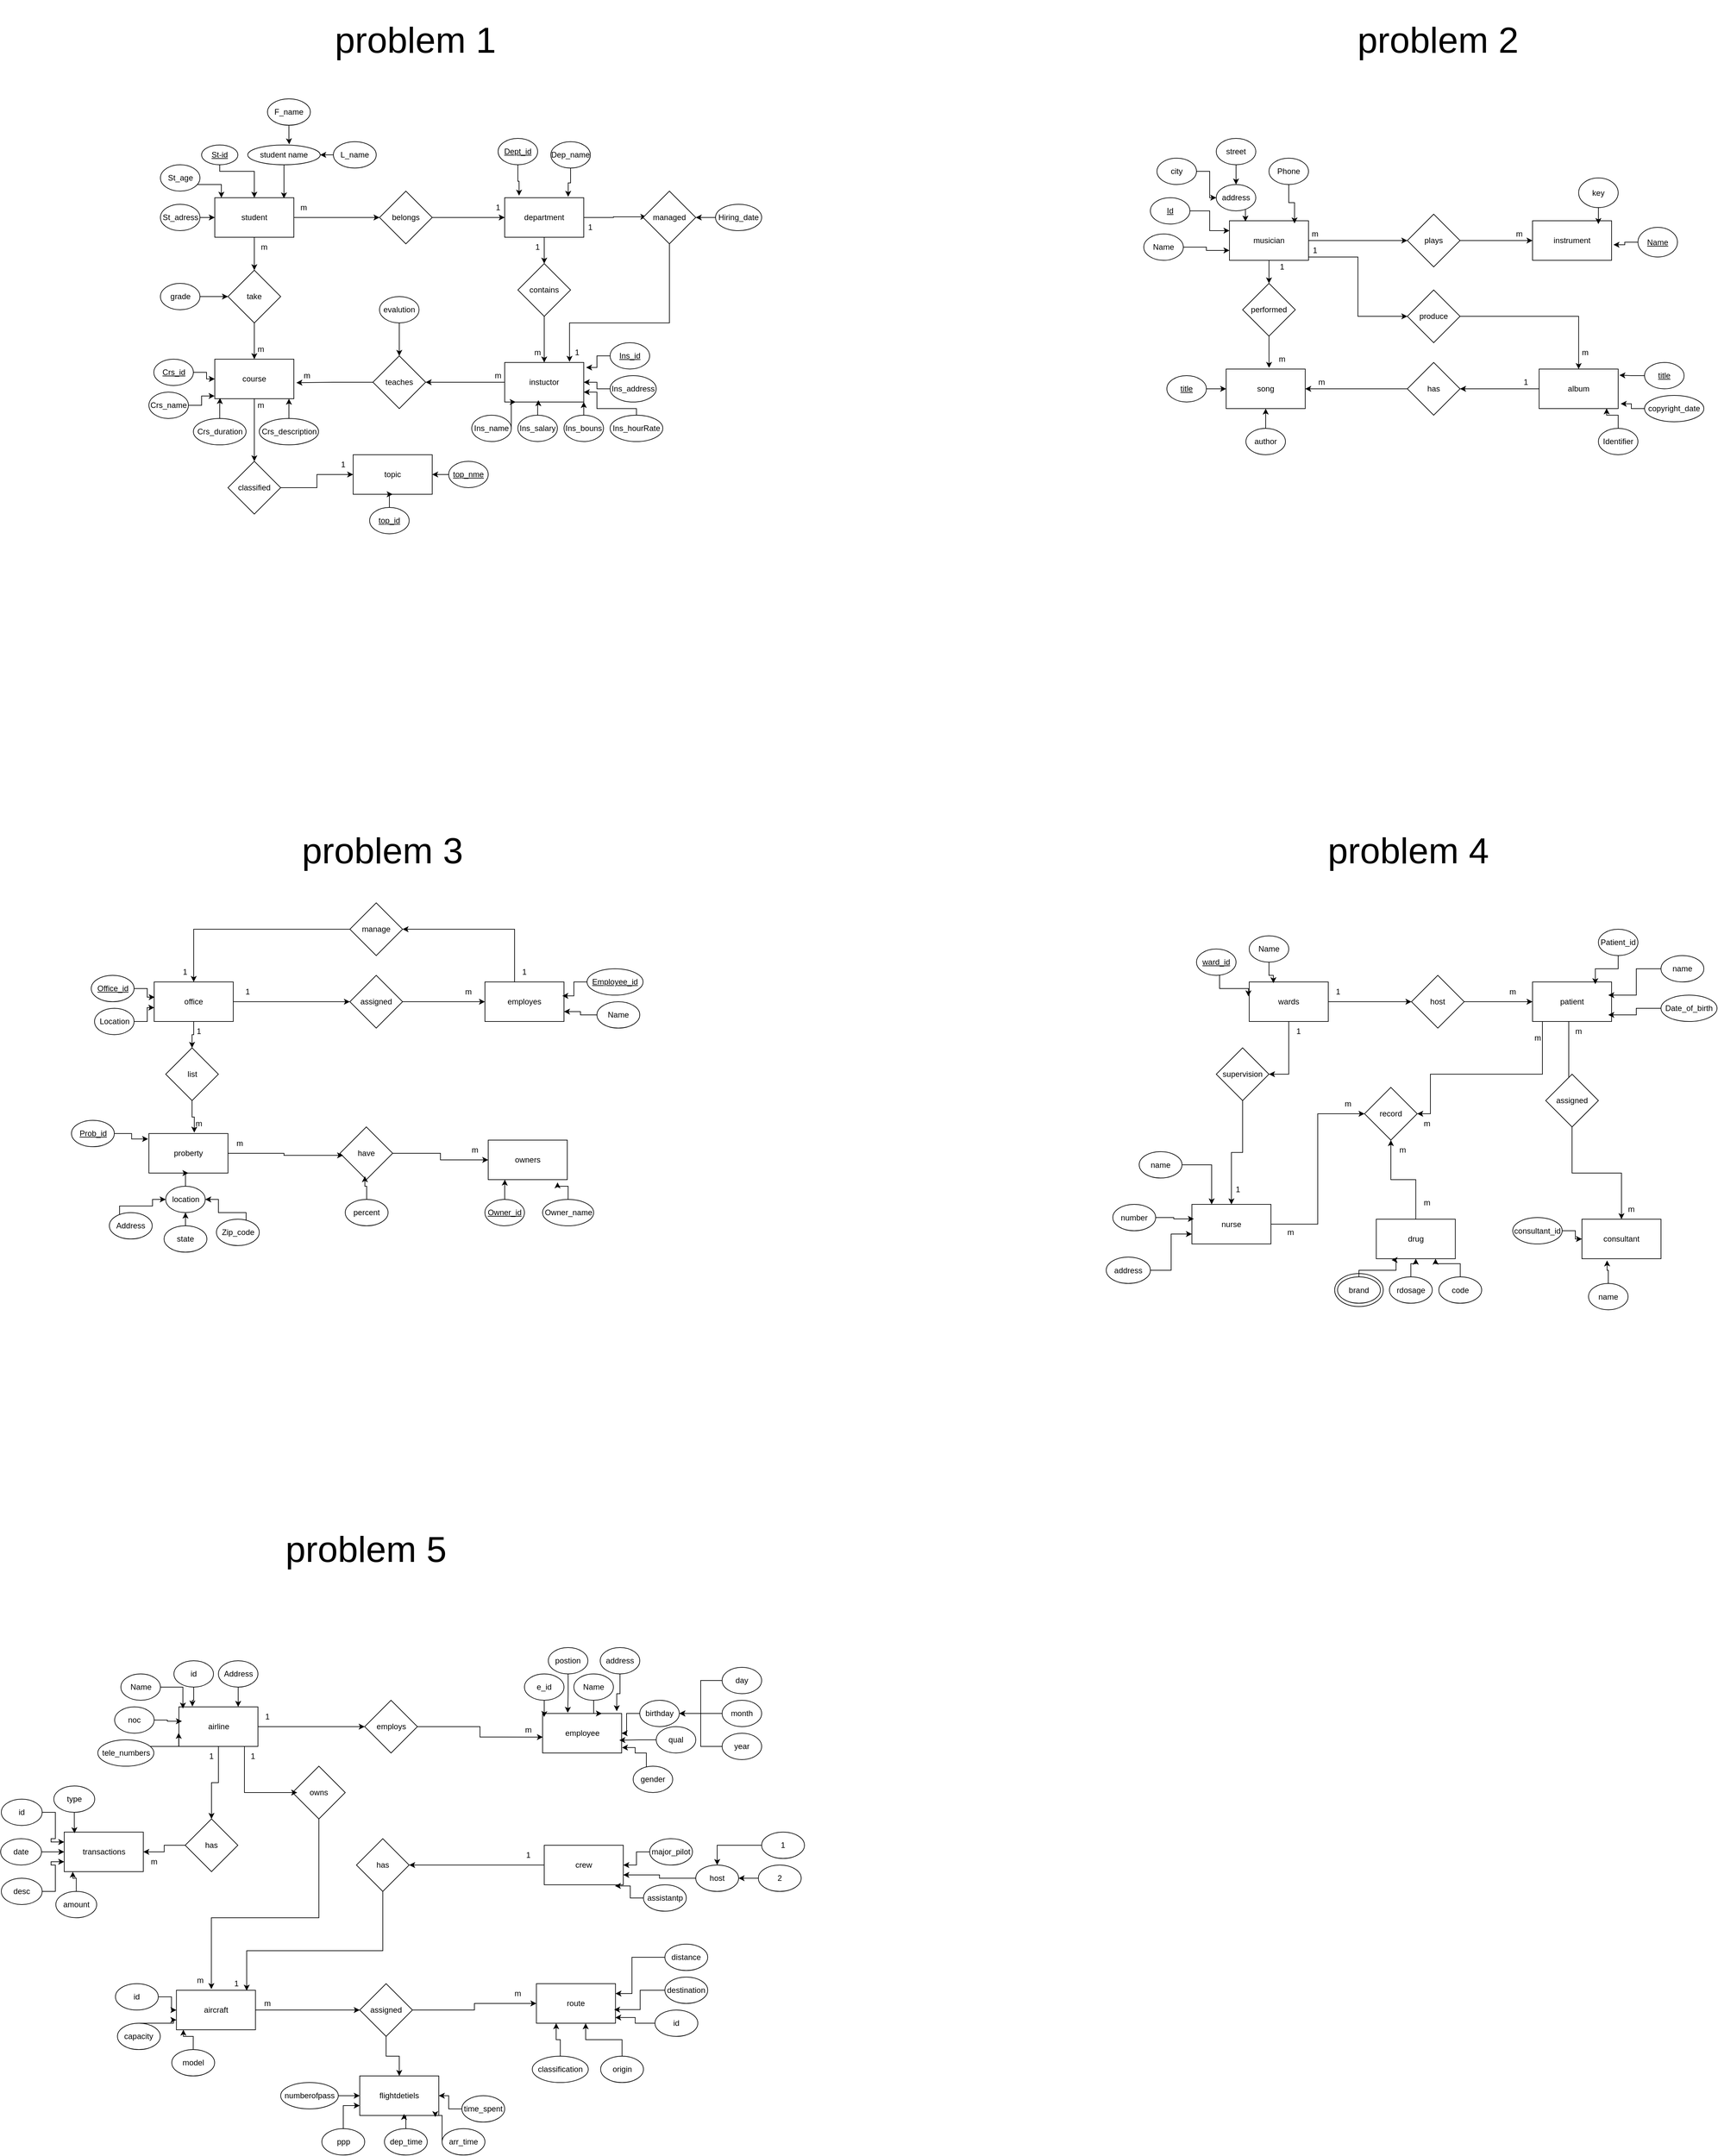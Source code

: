 <mxfile version="27.0.5">
  <diagram name="Page-1" id="YJ2P7HaTExXRbPD54HOl">
    <mxGraphModel dx="10357" dy="6707" grid="1" gridSize="10" guides="1" tooltips="1" connect="1" arrows="1" fold="1" page="1" pageScale="1" pageWidth="850" pageHeight="1100" math="0" shadow="0">
      <root>
        <mxCell id="0" />
        <mxCell id="1" parent="0" />
        <mxCell id="CmxnrNPB1Q9Q9WEZojjF-64" style="edgeStyle=orthogonalEdgeStyle;rounded=0;orthogonalLoop=1;jettySize=auto;html=1;entryX=0.5;entryY=0;entryDx=0;entryDy=0;" edge="1" parent="1" source="CmxnrNPB1Q9Q9WEZojjF-4" target="CmxnrNPB1Q9Q9WEZojjF-63">
          <mxGeometry relative="1" as="geometry" />
        </mxCell>
        <mxCell id="CmxnrNPB1Q9Q9WEZojjF-80" style="edgeStyle=orthogonalEdgeStyle;rounded=0;orthogonalLoop=1;jettySize=auto;html=1;entryX=0;entryY=0.5;entryDx=0;entryDy=0;" edge="1" parent="1" source="CmxnrNPB1Q9Q9WEZojjF-4" target="CmxnrNPB1Q9Q9WEZojjF-81">
          <mxGeometry relative="1" as="geometry">
            <mxPoint x="405" y="-530" as="targetPoint" />
          </mxGeometry>
        </mxCell>
        <mxCell id="CmxnrNPB1Q9Q9WEZojjF-4" value="student" style="rounded=0;whiteSpace=wrap;html=1;" vertex="1" parent="1">
          <mxGeometry x="195" y="-560" width="120" height="60" as="geometry" />
        </mxCell>
        <mxCell id="CmxnrNPB1Q9Q9WEZojjF-7" style="edgeStyle=orthogonalEdgeStyle;rounded=0;orthogonalLoop=1;jettySize=auto;html=1;entryX=0.5;entryY=0;entryDx=0;entryDy=0;" edge="1" parent="1" source="CmxnrNPB1Q9Q9WEZojjF-5" target="CmxnrNPB1Q9Q9WEZojjF-4">
          <mxGeometry relative="1" as="geometry">
            <Array as="points">
              <mxPoint x="202" y="-600" />
              <mxPoint x="255" y="-600" />
            </Array>
          </mxGeometry>
        </mxCell>
        <mxCell id="CmxnrNPB1Q9Q9WEZojjF-5" value="&lt;u&gt;St-id&lt;/u&gt;" style="ellipse;whiteSpace=wrap;html=1;" vertex="1" parent="1">
          <mxGeometry x="175" y="-640" width="55" height="30" as="geometry" />
        </mxCell>
        <mxCell id="CmxnrNPB1Q9Q9WEZojjF-8" value="student name" style="ellipse;whiteSpace=wrap;html=1;" vertex="1" parent="1">
          <mxGeometry x="245" y="-640" width="110" height="30" as="geometry" />
        </mxCell>
        <mxCell id="CmxnrNPB1Q9Q9WEZojjF-11" style="edgeStyle=orthogonalEdgeStyle;rounded=0;orthogonalLoop=1;jettySize=auto;html=1;entryX=0.875;entryY=0.017;entryDx=0;entryDy=0;entryPerimeter=0;" edge="1" parent="1" source="CmxnrNPB1Q9Q9WEZojjF-8" target="CmxnrNPB1Q9Q9WEZojjF-4">
          <mxGeometry relative="1" as="geometry" />
        </mxCell>
        <mxCell id="CmxnrNPB1Q9Q9WEZojjF-12" value="&lt;font&gt;F_name&lt;/font&gt;" style="ellipse;whiteSpace=wrap;html=1;" vertex="1" parent="1">
          <mxGeometry x="275" y="-710" width="65" height="40" as="geometry" />
        </mxCell>
        <mxCell id="CmxnrNPB1Q9Q9WEZojjF-17" style="edgeStyle=orthogonalEdgeStyle;rounded=0;orthogonalLoop=1;jettySize=auto;html=1;entryX=1;entryY=0.5;entryDx=0;entryDy=0;" edge="1" parent="1" source="CmxnrNPB1Q9Q9WEZojjF-13" target="CmxnrNPB1Q9Q9WEZojjF-8">
          <mxGeometry relative="1" as="geometry" />
        </mxCell>
        <mxCell id="CmxnrNPB1Q9Q9WEZojjF-13" value="&lt;font&gt;L_name&lt;/font&gt;" style="ellipse;whiteSpace=wrap;html=1;" vertex="1" parent="1">
          <mxGeometry x="375" y="-645" width="65" height="40" as="geometry" />
        </mxCell>
        <mxCell id="CmxnrNPB1Q9Q9WEZojjF-14" style="edgeStyle=orthogonalEdgeStyle;rounded=0;orthogonalLoop=1;jettySize=auto;html=1;entryX=0.573;entryY=-0.033;entryDx=0;entryDy=0;entryPerimeter=0;" edge="1" parent="1" source="CmxnrNPB1Q9Q9WEZojjF-12" target="CmxnrNPB1Q9Q9WEZojjF-8">
          <mxGeometry relative="1" as="geometry" />
        </mxCell>
        <mxCell id="CmxnrNPB1Q9Q9WEZojjF-18" value="St_age" style="ellipse;whiteSpace=wrap;html=1;" vertex="1" parent="1">
          <mxGeometry x="112.5" y="-610" width="60" height="40" as="geometry" />
        </mxCell>
        <mxCell id="CmxnrNPB1Q9Q9WEZojjF-19" style="edgeStyle=orthogonalEdgeStyle;rounded=0;orthogonalLoop=1;jettySize=auto;html=1;entryX=0.083;entryY=0;entryDx=0;entryDy=0;entryPerimeter=0;" edge="1" parent="1" source="CmxnrNPB1Q9Q9WEZojjF-18" target="CmxnrNPB1Q9Q9WEZojjF-4">
          <mxGeometry relative="1" as="geometry">
            <Array as="points">
              <mxPoint x="205" y="-580" />
            </Array>
          </mxGeometry>
        </mxCell>
        <mxCell id="CmxnrNPB1Q9Q9WEZojjF-21" style="edgeStyle=orthogonalEdgeStyle;rounded=0;orthogonalLoop=1;jettySize=auto;html=1;entryX=0;entryY=0.5;entryDx=0;entryDy=0;" edge="1" parent="1" source="CmxnrNPB1Q9Q9WEZojjF-20" target="CmxnrNPB1Q9Q9WEZojjF-4">
          <mxGeometry relative="1" as="geometry" />
        </mxCell>
        <mxCell id="CmxnrNPB1Q9Q9WEZojjF-20" value="St_adress" style="ellipse;whiteSpace=wrap;html=1;" vertex="1" parent="1">
          <mxGeometry x="112.5" y="-550" width="60" height="40" as="geometry" />
        </mxCell>
        <mxCell id="CmxnrNPB1Q9Q9WEZojjF-69" style="edgeStyle=orthogonalEdgeStyle;rounded=0;orthogonalLoop=1;jettySize=auto;html=1;entryX=0.5;entryY=0;entryDx=0;entryDy=0;" edge="1" parent="1" source="CmxnrNPB1Q9Q9WEZojjF-22" target="CmxnrNPB1Q9Q9WEZojjF-68">
          <mxGeometry relative="1" as="geometry" />
        </mxCell>
        <mxCell id="CmxnrNPB1Q9Q9WEZojjF-83" style="edgeStyle=orthogonalEdgeStyle;rounded=0;orthogonalLoop=1;jettySize=auto;html=1;entryX=0.062;entryY=0.487;entryDx=0;entryDy=0;entryPerimeter=0;" edge="1" parent="1" source="CmxnrNPB1Q9Q9WEZojjF-22" target="CmxnrNPB1Q9Q9WEZojjF-84">
          <mxGeometry relative="1" as="geometry">
            <mxPoint x="835" y="-530" as="targetPoint" />
          </mxGeometry>
        </mxCell>
        <mxCell id="CmxnrNPB1Q9Q9WEZojjF-22" value="department" style="rounded=0;whiteSpace=wrap;html=1;" vertex="1" parent="1">
          <mxGeometry x="635" y="-560" width="120" height="60" as="geometry" />
        </mxCell>
        <mxCell id="CmxnrNPB1Q9Q9WEZojjF-23" value="&lt;u&gt;Dept_id&lt;/u&gt;" style="ellipse;whiteSpace=wrap;html=1;" vertex="1" parent="1">
          <mxGeometry x="625" y="-650" width="60" height="40" as="geometry" />
        </mxCell>
        <mxCell id="CmxnrNPB1Q9Q9WEZojjF-24" style="edgeStyle=orthogonalEdgeStyle;rounded=0;orthogonalLoop=1;jettySize=auto;html=1;entryX=0.182;entryY=-0.052;entryDx=0;entryDy=0;entryPerimeter=0;" edge="1" parent="1" source="CmxnrNPB1Q9Q9WEZojjF-23" target="CmxnrNPB1Q9Q9WEZojjF-22">
          <mxGeometry relative="1" as="geometry" />
        </mxCell>
        <mxCell id="CmxnrNPB1Q9Q9WEZojjF-25" value="Dep_name" style="ellipse;whiteSpace=wrap;html=1;" vertex="1" parent="1">
          <mxGeometry x="705" y="-645" width="60" height="40" as="geometry" />
        </mxCell>
        <mxCell id="CmxnrNPB1Q9Q9WEZojjF-88" style="edgeStyle=orthogonalEdgeStyle;rounded=0;orthogonalLoop=1;jettySize=auto;html=1;" edge="1" parent="1" source="CmxnrNPB1Q9Q9WEZojjF-35" target="CmxnrNPB1Q9Q9WEZojjF-89">
          <mxGeometry relative="1" as="geometry">
            <mxPoint x="245" y="-140" as="targetPoint" />
            <Array as="points">
              <mxPoint x="255" y="-170" />
              <mxPoint x="255" y="-170" />
            </Array>
          </mxGeometry>
        </mxCell>
        <mxCell id="CmxnrNPB1Q9Q9WEZojjF-35" value="course" style="rounded=0;whiteSpace=wrap;html=1;" vertex="1" parent="1">
          <mxGeometry x="195" y="-315" width="120" height="60" as="geometry" />
        </mxCell>
        <mxCell id="CmxnrNPB1Q9Q9WEZojjF-41" style="edgeStyle=orthogonalEdgeStyle;rounded=0;orthogonalLoop=1;jettySize=auto;html=1;entryX=0;entryY=0.5;entryDx=0;entryDy=0;" edge="1" parent="1" source="CmxnrNPB1Q9Q9WEZojjF-36" target="CmxnrNPB1Q9Q9WEZojjF-35">
          <mxGeometry relative="1" as="geometry" />
        </mxCell>
        <mxCell id="CmxnrNPB1Q9Q9WEZojjF-36" value="&lt;u&gt;Crs_id&lt;span style=&quot;color: rgba(0, 0, 0, 0); font-family: monospace; font-size: 0px; text-align: start; text-wrap-mode: nowrap;&quot;&gt;%3CmxGraphModel%3E%3Croot%3E%3CmxCell%20id%3D%220%22%2F%3E%3CmxCell%20id%3D%221%22%20parent%3D%220%22%2F%3E%3CmxCell%20id%3D%222%22%20value%3D%22%26lt%3Bfont%26gt%3Bf_name%26lt%3B%2Ffont%26gt%3B%22%20style%3D%22ellipse%3BwhiteSpace%3Dwrap%3Bhtml%3D1%3B%22%20vertex%3D%221%22%20parent%3D%221%22%3E%3CmxGeometry%20x%3D%22350%22%20y%3D%22190%22%20width%3D%2265%22%20height%3D%2240%22%20as%3D%22geometry%22%2F%3E%3C%2FmxCell%3E%3C%2Froot%3E%3C%2FmxGraphModel%3E&lt;/span&gt;&lt;/u&gt;" style="ellipse;whiteSpace=wrap;html=1;" vertex="1" parent="1">
          <mxGeometry x="102.5" y="-315" width="60" height="40" as="geometry" />
        </mxCell>
        <mxCell id="CmxnrNPB1Q9Q9WEZojjF-37" value="Crs_name&lt;span style=&quot;color: rgba(0, 0, 0, 0); font-family: monospace; font-size: 0px; text-align: start; text-wrap-mode: nowrap;&quot;&gt;%3CmxGraphModel%3E%3Croot%3E%3CmxCell%20id%3D%220%22%2F%3E%3CmxCell%20id%3D%221%22%20parent%3D%220%22%2F%3E%3CmxCell%20id%3D%222%22%20value%3D%22%26lt%3Bfont%26gt%3Bf_name%26lt%3B%2Ffont%26gt%3B%22%20style%3D%22ellipse%3BwhiteSpace%3Dwrap%3Bhtml%3D1%3B%22%20vertex%3D%221%22%20parent%3D%221%22%3E%3CmxGeometry%20x%3D%22350%22%20y%3D%22190%22%20width%3D%2265%22%20height%3D%2240%22%20as%3D%22geometry%22%2F%3E%3C%2FmxCell%3E%3C%2Froot%3E%3C%2FmxGraphModel%3E&lt;/span&gt;" style="ellipse;whiteSpace=wrap;html=1;" vertex="1" parent="1">
          <mxGeometry x="95" y="-265" width="60" height="40" as="geometry" />
        </mxCell>
        <mxCell id="CmxnrNPB1Q9Q9WEZojjF-38" value="Crs_duration&lt;span style=&quot;color: rgba(0, 0, 0, 0); font-family: monospace; font-size: 0px; text-align: start; text-wrap-mode: nowrap;&quot;&gt;%3CmxGraphModel%3E%3Croot%3E%3CmxCell%20id%3D%220%22%2F%3E%3CmxCell%20id%3D%221%22%20parent%3D%220%22%2F%3E%3CmxCell%20id%3D%222%22%20value%3D%22%26lt%3Bfont%26gt%3Bf_name%26lt%3B%2Ffont%26gt%3B%22%20style%3D%22ellipse%3BwhiteSpace%3Dwrap%3Bhtml%3D1%3B%22%20vertex%3D%221%22%20parent%3D%221%22%3E%3CmxGeometry%20x%3D%22350%22%20y%3D%22190%22%20width%3D%2265%22%20height%3D%2240%22%20as%3D%22geometry%22%2F%3E%3C%2FmxCell%3E%3C%2Froot%3E%3C%2FmxGraphModel%3E&lt;/span&gt;" style="ellipse;whiteSpace=wrap;html=1;" vertex="1" parent="1">
          <mxGeometry x="162.5" y="-225" width="80" height="40" as="geometry" />
        </mxCell>
        <mxCell id="CmxnrNPB1Q9Q9WEZojjF-40" value="Crs_description&lt;span style=&quot;color: rgba(0, 0, 0, 0); font-family: monospace; font-size: 0px; text-align: start; text-wrap-mode: nowrap;&quot;&gt;%3CmxGraphModel%3E%3Croot%3E%3CmxCell%20id%3D%220%22%2F%3E%3CmxCell%20id%3D%221%22%20parent%3D%220%22%2F%3E%3CmxCell%20id%3D%222%22%20value%3D%22%26lt%3Bfont%26gt%3Bf_name%26lt%3B%2Ffont%26gt%3B%22%20style%3D%22ellipse%3BwhiteSpace%3Dwrap%3Bhtml%3D1%3B%22%20vertex%3D%221%22%20parent%3D%221%22%3E%3CmxGeometry%20x%3D%22350%22%20y%3D%22190%22%20width%3D%2265%22%20height%3D%2240%22%20as%3D%22geometry%22%2F%3E%3C%2FmxCell%3E%3C%2Froot%3E%3C%2FmxGraphModel%3E&lt;/span&gt;" style="ellipse;whiteSpace=wrap;html=1;" vertex="1" parent="1">
          <mxGeometry x="262.5" y="-225" width="90" height="40" as="geometry" />
        </mxCell>
        <mxCell id="CmxnrNPB1Q9Q9WEZojjF-42" style="edgeStyle=orthogonalEdgeStyle;rounded=0;orthogonalLoop=1;jettySize=auto;html=1;entryX=-0.002;entryY=0.931;entryDx=0;entryDy=0;entryPerimeter=0;" edge="1" parent="1" source="CmxnrNPB1Q9Q9WEZojjF-37" target="CmxnrNPB1Q9Q9WEZojjF-35">
          <mxGeometry relative="1" as="geometry" />
        </mxCell>
        <mxCell id="CmxnrNPB1Q9Q9WEZojjF-46" style="edgeStyle=orthogonalEdgeStyle;rounded=0;orthogonalLoop=1;jettySize=auto;html=1;entryX=0.803;entryY=-0.023;entryDx=0;entryDy=0;entryPerimeter=0;" edge="1" parent="1" source="CmxnrNPB1Q9Q9WEZojjF-25" target="CmxnrNPB1Q9Q9WEZojjF-22">
          <mxGeometry relative="1" as="geometry" />
        </mxCell>
        <mxCell id="CmxnrNPB1Q9Q9WEZojjF-48" style="edgeStyle=orthogonalEdgeStyle;rounded=0;orthogonalLoop=1;jettySize=auto;html=1;entryX=0.938;entryY=1;entryDx=0;entryDy=0;entryPerimeter=0;" edge="1" parent="1" source="CmxnrNPB1Q9Q9WEZojjF-40" target="CmxnrNPB1Q9Q9WEZojjF-35">
          <mxGeometry relative="1" as="geometry" />
        </mxCell>
        <mxCell id="CmxnrNPB1Q9Q9WEZojjF-49" style="edgeStyle=orthogonalEdgeStyle;rounded=0;orthogonalLoop=1;jettySize=auto;html=1;entryX=0.067;entryY=0.983;entryDx=0;entryDy=0;entryPerimeter=0;" edge="1" parent="1" source="CmxnrNPB1Q9Q9WEZojjF-38" target="CmxnrNPB1Q9Q9WEZojjF-35">
          <mxGeometry relative="1" as="geometry" />
        </mxCell>
        <mxCell id="CmxnrNPB1Q9Q9WEZojjF-72" style="edgeStyle=orthogonalEdgeStyle;rounded=0;orthogonalLoop=1;jettySize=auto;html=1;entryX=1;entryY=0.5;entryDx=0;entryDy=0;" edge="1" parent="1" source="CmxnrNPB1Q9Q9WEZojjF-50" target="CmxnrNPB1Q9Q9WEZojjF-71">
          <mxGeometry relative="1" as="geometry" />
        </mxCell>
        <mxCell id="CmxnrNPB1Q9Q9WEZojjF-50" value="instuctor" style="rounded=0;whiteSpace=wrap;html=1;" vertex="1" parent="1">
          <mxGeometry x="635" y="-310" width="120" height="60" as="geometry" />
        </mxCell>
        <mxCell id="CmxnrNPB1Q9Q9WEZojjF-51" value="&lt;u&gt;Ins_id&lt;/u&gt;" style="ellipse;whiteSpace=wrap;html=1;" vertex="1" parent="1">
          <mxGeometry x="795" y="-340" width="60" height="40" as="geometry" />
        </mxCell>
        <mxCell id="CmxnrNPB1Q9Q9WEZojjF-52" value="Ins_name" style="ellipse;whiteSpace=wrap;html=1;" vertex="1" parent="1">
          <mxGeometry x="585" y="-230" width="60" height="40" as="geometry" />
        </mxCell>
        <mxCell id="CmxnrNPB1Q9Q9WEZojjF-53" value="Ins_salary" style="ellipse;whiteSpace=wrap;html=1;" vertex="1" parent="1">
          <mxGeometry x="655" y="-230" width="60" height="40" as="geometry" />
        </mxCell>
        <mxCell id="CmxnrNPB1Q9Q9WEZojjF-59" style="edgeStyle=orthogonalEdgeStyle;rounded=0;orthogonalLoop=1;jettySize=auto;html=1;entryX=1;entryY=0.75;entryDx=0;entryDy=0;" edge="1" parent="1" source="CmxnrNPB1Q9Q9WEZojjF-54" target="CmxnrNPB1Q9Q9WEZojjF-50">
          <mxGeometry relative="1" as="geometry">
            <Array as="points">
              <mxPoint x="835" y="-240" />
              <mxPoint x="775" y="-240" />
              <mxPoint x="775" y="-265" />
            </Array>
          </mxGeometry>
        </mxCell>
        <mxCell id="CmxnrNPB1Q9Q9WEZojjF-54" value="Ins_hourRate" style="ellipse;whiteSpace=wrap;html=1;" vertex="1" parent="1">
          <mxGeometry x="795" y="-230" width="80" height="40" as="geometry" />
        </mxCell>
        <mxCell id="CmxnrNPB1Q9Q9WEZojjF-60" style="edgeStyle=orthogonalEdgeStyle;rounded=0;orthogonalLoop=1;jettySize=auto;html=1;entryX=1;entryY=1;entryDx=0;entryDy=0;" edge="1" parent="1" source="CmxnrNPB1Q9Q9WEZojjF-55" target="CmxnrNPB1Q9Q9WEZojjF-50">
          <mxGeometry relative="1" as="geometry" />
        </mxCell>
        <mxCell id="CmxnrNPB1Q9Q9WEZojjF-55" value="Ins_bouns" style="ellipse;whiteSpace=wrap;html=1;" vertex="1" parent="1">
          <mxGeometry x="725" y="-230" width="60" height="40" as="geometry" />
        </mxCell>
        <mxCell id="CmxnrNPB1Q9Q9WEZojjF-58" style="edgeStyle=orthogonalEdgeStyle;rounded=0;orthogonalLoop=1;jettySize=auto;html=1;" edge="1" parent="1" source="CmxnrNPB1Q9Q9WEZojjF-56" target="CmxnrNPB1Q9Q9WEZojjF-50">
          <mxGeometry relative="1" as="geometry" />
        </mxCell>
        <mxCell id="CmxnrNPB1Q9Q9WEZojjF-56" value="Ins_address" style="ellipse;whiteSpace=wrap;html=1;" vertex="1" parent="1">
          <mxGeometry x="795" y="-290" width="70" height="40" as="geometry" />
        </mxCell>
        <mxCell id="CmxnrNPB1Q9Q9WEZojjF-57" style="edgeStyle=orthogonalEdgeStyle;rounded=0;orthogonalLoop=1;jettySize=auto;html=1;entryX=1.03;entryY=0.126;entryDx=0;entryDy=0;entryPerimeter=0;" edge="1" parent="1" source="CmxnrNPB1Q9Q9WEZojjF-51" target="CmxnrNPB1Q9Q9WEZojjF-50">
          <mxGeometry relative="1" as="geometry" />
        </mxCell>
        <mxCell id="CmxnrNPB1Q9Q9WEZojjF-61" style="edgeStyle=orthogonalEdgeStyle;rounded=0;orthogonalLoop=1;jettySize=auto;html=1;entryX=0.426;entryY=0.954;entryDx=0;entryDy=0;entryPerimeter=0;" edge="1" parent="1" source="CmxnrNPB1Q9Q9WEZojjF-53" target="CmxnrNPB1Q9Q9WEZojjF-50">
          <mxGeometry relative="1" as="geometry" />
        </mxCell>
        <mxCell id="CmxnrNPB1Q9Q9WEZojjF-62" style="edgeStyle=orthogonalEdgeStyle;rounded=0;orthogonalLoop=1;jettySize=auto;html=1;entryX=0.139;entryY=1.011;entryDx=0;entryDy=0;entryPerimeter=0;" edge="1" parent="1" source="CmxnrNPB1Q9Q9WEZojjF-52" target="CmxnrNPB1Q9Q9WEZojjF-50">
          <mxGeometry relative="1" as="geometry">
            <Array as="points">
              <mxPoint x="645" y="-250" />
              <mxPoint x="652" y="-250" />
            </Array>
          </mxGeometry>
        </mxCell>
        <mxCell id="CmxnrNPB1Q9Q9WEZojjF-65" style="edgeStyle=orthogonalEdgeStyle;rounded=0;orthogonalLoop=1;jettySize=auto;html=1;" edge="1" parent="1" source="CmxnrNPB1Q9Q9WEZojjF-63" target="CmxnrNPB1Q9Q9WEZojjF-35">
          <mxGeometry relative="1" as="geometry" />
        </mxCell>
        <mxCell id="CmxnrNPB1Q9Q9WEZojjF-63" value="take" style="rhombus;whiteSpace=wrap;html=1;" vertex="1" parent="1">
          <mxGeometry x="215" y="-450" width="80" height="80" as="geometry" />
        </mxCell>
        <mxCell id="CmxnrNPB1Q9Q9WEZojjF-67" style="edgeStyle=orthogonalEdgeStyle;rounded=0;orthogonalLoop=1;jettySize=auto;html=1;entryX=0;entryY=0.5;entryDx=0;entryDy=0;" edge="1" parent="1" source="CmxnrNPB1Q9Q9WEZojjF-66" target="CmxnrNPB1Q9Q9WEZojjF-63">
          <mxGeometry relative="1" as="geometry" />
        </mxCell>
        <mxCell id="CmxnrNPB1Q9Q9WEZojjF-66" value="grade" style="ellipse;whiteSpace=wrap;html=1;" vertex="1" parent="1">
          <mxGeometry x="112.5" y="-430" width="60" height="40" as="geometry" />
        </mxCell>
        <mxCell id="CmxnrNPB1Q9Q9WEZojjF-70" style="edgeStyle=orthogonalEdgeStyle;rounded=0;orthogonalLoop=1;jettySize=auto;html=1;entryX=0.5;entryY=0;entryDx=0;entryDy=0;" edge="1" parent="1" source="CmxnrNPB1Q9Q9WEZojjF-68" target="CmxnrNPB1Q9Q9WEZojjF-50">
          <mxGeometry relative="1" as="geometry" />
        </mxCell>
        <mxCell id="CmxnrNPB1Q9Q9WEZojjF-68" value="contains" style="rhombus;whiteSpace=wrap;html=1;" vertex="1" parent="1">
          <mxGeometry x="655" y="-460" width="80" height="80" as="geometry" />
        </mxCell>
        <mxCell id="CmxnrNPB1Q9Q9WEZojjF-71" value="teaches" style="rhombus;whiteSpace=wrap;html=1;" vertex="1" parent="1">
          <mxGeometry x="435" y="-320" width="80" height="80" as="geometry" />
        </mxCell>
        <mxCell id="CmxnrNPB1Q9Q9WEZojjF-74" style="edgeStyle=orthogonalEdgeStyle;rounded=0;orthogonalLoop=1;jettySize=auto;html=1;entryX=1.032;entryY=0.595;entryDx=0;entryDy=0;entryPerimeter=0;" edge="1" parent="1" source="CmxnrNPB1Q9Q9WEZojjF-71" target="CmxnrNPB1Q9Q9WEZojjF-35">
          <mxGeometry relative="1" as="geometry" />
        </mxCell>
        <mxCell id="CmxnrNPB1Q9Q9WEZojjF-75" value="topic" style="rounded=0;whiteSpace=wrap;html=1;" vertex="1" parent="1">
          <mxGeometry x="405" y="-170" width="120" height="60" as="geometry" />
        </mxCell>
        <mxCell id="CmxnrNPB1Q9Q9WEZojjF-77" style="edgeStyle=orthogonalEdgeStyle;rounded=0;orthogonalLoop=1;jettySize=auto;html=1;" edge="1" parent="1" source="CmxnrNPB1Q9Q9WEZojjF-76" target="CmxnrNPB1Q9Q9WEZojjF-75">
          <mxGeometry relative="1" as="geometry" />
        </mxCell>
        <mxCell id="CmxnrNPB1Q9Q9WEZojjF-76" value="&lt;u&gt;top_id&lt;/u&gt;" style="ellipse;whiteSpace=wrap;html=1;" vertex="1" parent="1">
          <mxGeometry x="430" y="-90" width="60" height="40" as="geometry" />
        </mxCell>
        <mxCell id="CmxnrNPB1Q9Q9WEZojjF-79" style="edgeStyle=orthogonalEdgeStyle;rounded=0;orthogonalLoop=1;jettySize=auto;html=1;" edge="1" parent="1" source="CmxnrNPB1Q9Q9WEZojjF-78" target="CmxnrNPB1Q9Q9WEZojjF-75">
          <mxGeometry relative="1" as="geometry" />
        </mxCell>
        <mxCell id="CmxnrNPB1Q9Q9WEZojjF-78" value="&lt;u&gt;top_nme&lt;/u&gt;" style="ellipse;whiteSpace=wrap;html=1;" vertex="1" parent="1">
          <mxGeometry x="550" y="-160" width="60" height="40" as="geometry" />
        </mxCell>
        <mxCell id="CmxnrNPB1Q9Q9WEZojjF-82" style="edgeStyle=orthogonalEdgeStyle;rounded=0;orthogonalLoop=1;jettySize=auto;html=1;entryX=0;entryY=0.5;entryDx=0;entryDy=0;" edge="1" parent="1" source="CmxnrNPB1Q9Q9WEZojjF-81" target="CmxnrNPB1Q9Q9WEZojjF-22">
          <mxGeometry relative="1" as="geometry" />
        </mxCell>
        <mxCell id="CmxnrNPB1Q9Q9WEZojjF-81" value="belongs" style="rhombus;whiteSpace=wrap;html=1;" vertex="1" parent="1">
          <mxGeometry x="445" y="-570" width="80" height="80" as="geometry" />
        </mxCell>
        <mxCell id="CmxnrNPB1Q9Q9WEZojjF-84" value="managed" style="rhombus;whiteSpace=wrap;html=1;" vertex="1" parent="1">
          <mxGeometry x="845" y="-570" width="80" height="80" as="geometry" />
        </mxCell>
        <mxCell id="CmxnrNPB1Q9Q9WEZojjF-85" style="edgeStyle=orthogonalEdgeStyle;rounded=0;orthogonalLoop=1;jettySize=auto;html=1;entryX=0.82;entryY=-0.017;entryDx=0;entryDy=0;entryPerimeter=0;" edge="1" parent="1" source="CmxnrNPB1Q9Q9WEZojjF-84" target="CmxnrNPB1Q9Q9WEZojjF-50">
          <mxGeometry relative="1" as="geometry">
            <Array as="points">
              <mxPoint x="885" y="-370" />
              <mxPoint x="733" y="-370" />
            </Array>
          </mxGeometry>
        </mxCell>
        <mxCell id="CmxnrNPB1Q9Q9WEZojjF-87" style="edgeStyle=orthogonalEdgeStyle;rounded=0;orthogonalLoop=1;jettySize=auto;html=1;" edge="1" parent="1" source="CmxnrNPB1Q9Q9WEZojjF-86" target="CmxnrNPB1Q9Q9WEZojjF-84">
          <mxGeometry relative="1" as="geometry" />
        </mxCell>
        <mxCell id="CmxnrNPB1Q9Q9WEZojjF-86" value="Hiring_date" style="ellipse;whiteSpace=wrap;html=1;" vertex="1" parent="1">
          <mxGeometry x="955" y="-550" width="70" height="40" as="geometry" />
        </mxCell>
        <mxCell id="CmxnrNPB1Q9Q9WEZojjF-90" style="edgeStyle=orthogonalEdgeStyle;rounded=0;orthogonalLoop=1;jettySize=auto;html=1;entryX=0;entryY=0.5;entryDx=0;entryDy=0;" edge="1" parent="1" source="CmxnrNPB1Q9Q9WEZojjF-89" target="CmxnrNPB1Q9Q9WEZojjF-75">
          <mxGeometry relative="1" as="geometry" />
        </mxCell>
        <mxCell id="CmxnrNPB1Q9Q9WEZojjF-89" value="classified" style="rhombus;whiteSpace=wrap;html=1;" vertex="1" parent="1">
          <mxGeometry x="215" y="-160" width="80" height="80" as="geometry" />
        </mxCell>
        <mxCell id="CmxnrNPB1Q9Q9WEZojjF-91" value="m" style="text;html=1;align=center;verticalAlign=middle;whiteSpace=wrap;rounded=0;" vertex="1" parent="1">
          <mxGeometry x="235" y="-345" width="60" height="30" as="geometry" />
        </mxCell>
        <mxCell id="CmxnrNPB1Q9Q9WEZojjF-92" value="m" style="text;html=1;align=center;verticalAlign=middle;whiteSpace=wrap;rounded=0;" vertex="1" parent="1">
          <mxGeometry x="655" y="-340" width="60" height="30" as="geometry" />
        </mxCell>
        <mxCell id="CmxnrNPB1Q9Q9WEZojjF-93" value="1" style="text;html=1;align=center;verticalAlign=middle;whiteSpace=wrap;rounded=0;" vertex="1" parent="1">
          <mxGeometry x="655" y="-500" width="60" height="30" as="geometry" />
        </mxCell>
        <mxCell id="CmxnrNPB1Q9Q9WEZojjF-94" value="1" style="text;html=1;align=center;verticalAlign=middle;whiteSpace=wrap;rounded=0;" vertex="1" parent="1">
          <mxGeometry x="735" y="-530" width="60" height="30" as="geometry" />
        </mxCell>
        <mxCell id="CmxnrNPB1Q9Q9WEZojjF-95" value="1" style="text;html=1;align=center;verticalAlign=middle;whiteSpace=wrap;rounded=0;" vertex="1" parent="1">
          <mxGeometry x="715" y="-340" width="60" height="30" as="geometry" />
        </mxCell>
        <mxCell id="CmxnrNPB1Q9Q9WEZojjF-97" style="edgeStyle=orthogonalEdgeStyle;rounded=0;orthogonalLoop=1;jettySize=auto;html=1;entryX=0.5;entryY=0;entryDx=0;entryDy=0;" edge="1" parent="1" source="CmxnrNPB1Q9Q9WEZojjF-96" target="CmxnrNPB1Q9Q9WEZojjF-71">
          <mxGeometry relative="1" as="geometry" />
        </mxCell>
        <mxCell id="CmxnrNPB1Q9Q9WEZojjF-96" value="evalution" style="ellipse;whiteSpace=wrap;html=1;" vertex="1" parent="1">
          <mxGeometry x="445" y="-410" width="60" height="40" as="geometry" />
        </mxCell>
        <mxCell id="CmxnrNPB1Q9Q9WEZojjF-98" value="m" style="text;html=1;align=center;verticalAlign=middle;whiteSpace=wrap;rounded=0;" vertex="1" parent="1">
          <mxGeometry x="595" y="-305" width="60" height="30" as="geometry" />
        </mxCell>
        <mxCell id="CmxnrNPB1Q9Q9WEZojjF-99" value="m" style="text;html=1;align=center;verticalAlign=middle;whiteSpace=wrap;rounded=0;" vertex="1" parent="1">
          <mxGeometry x="305" y="-305" width="60" height="30" as="geometry" />
        </mxCell>
        <mxCell id="CmxnrNPB1Q9Q9WEZojjF-100" value="1" style="text;html=1;align=center;verticalAlign=middle;whiteSpace=wrap;rounded=0;" vertex="1" parent="1">
          <mxGeometry x="360" y="-170" width="60" height="30" as="geometry" />
        </mxCell>
        <mxCell id="CmxnrNPB1Q9Q9WEZojjF-102" value="m" style="text;html=1;align=center;verticalAlign=middle;whiteSpace=wrap;rounded=0;" vertex="1" parent="1">
          <mxGeometry x="235" y="-260" width="60" height="30" as="geometry" />
        </mxCell>
        <mxCell id="CmxnrNPB1Q9Q9WEZojjF-103" value="m" style="text;html=1;align=center;verticalAlign=middle;whiteSpace=wrap;rounded=0;" vertex="1" parent="1">
          <mxGeometry x="300" y="-560" width="60" height="30" as="geometry" />
        </mxCell>
        <mxCell id="CmxnrNPB1Q9Q9WEZojjF-104" value="1" style="text;html=1;align=center;verticalAlign=middle;whiteSpace=wrap;rounded=0;" vertex="1" parent="1">
          <mxGeometry x="595" y="-560" width="60" height="30" as="geometry" />
        </mxCell>
        <mxCell id="CmxnrNPB1Q9Q9WEZojjF-105" value="m" style="text;html=1;align=center;verticalAlign=middle;whiteSpace=wrap;rounded=0;" vertex="1" parent="1">
          <mxGeometry x="240" y="-500" width="60" height="30" as="geometry" />
        </mxCell>
        <mxCell id="CmxnrNPB1Q9Q9WEZojjF-106" value="&lt;font style=&quot;font-size: 55px;&quot;&gt;problem 1&lt;/font&gt;" style="text;html=1;align=center;verticalAlign=middle;whiteSpace=wrap;rounded=0;" vertex="1" parent="1">
          <mxGeometry x="312.5" y="-860" width="372.5" height="120" as="geometry" />
        </mxCell>
        <mxCell id="CmxnrNPB1Q9Q9WEZojjF-107" value="&lt;font style=&quot;font-size: 55px;&quot;&gt;problem 2&lt;/font&gt;" style="text;html=1;align=center;verticalAlign=middle;whiteSpace=wrap;rounded=0;" vertex="1" parent="1">
          <mxGeometry x="1865" y="-860" width="372.5" height="120" as="geometry" />
        </mxCell>
        <mxCell id="CmxnrNPB1Q9Q9WEZojjF-146" style="edgeStyle=orthogonalEdgeStyle;rounded=0;orthogonalLoop=1;jettySize=auto;html=1;entryX=0;entryY=0.5;entryDx=0;entryDy=0;" edge="1" parent="1" source="CmxnrNPB1Q9Q9WEZojjF-108" target="CmxnrNPB1Q9Q9WEZojjF-145">
          <mxGeometry relative="1" as="geometry" />
        </mxCell>
        <mxCell id="CmxnrNPB1Q9Q9WEZojjF-157" style="edgeStyle=orthogonalEdgeStyle;rounded=0;orthogonalLoop=1;jettySize=auto;html=1;entryX=0.5;entryY=0;entryDx=0;entryDy=0;" edge="1" parent="1" source="CmxnrNPB1Q9Q9WEZojjF-108" target="CmxnrNPB1Q9Q9WEZojjF-156">
          <mxGeometry relative="1" as="geometry" />
        </mxCell>
        <mxCell id="CmxnrNPB1Q9Q9WEZojjF-167" style="edgeStyle=orthogonalEdgeStyle;rounded=0;orthogonalLoop=1;jettySize=auto;html=1;entryX=0;entryY=0.5;entryDx=0;entryDy=0;" edge="1" parent="1" source="CmxnrNPB1Q9Q9WEZojjF-108" target="CmxnrNPB1Q9Q9WEZojjF-162">
          <mxGeometry relative="1" as="geometry">
            <Array as="points">
              <mxPoint x="1930" y="-470" />
              <mxPoint x="1930" y="-380" />
            </Array>
          </mxGeometry>
        </mxCell>
        <mxCell id="CmxnrNPB1Q9Q9WEZojjF-108" value="musician" style="rounded=0;whiteSpace=wrap;html=1;" vertex="1" parent="1">
          <mxGeometry x="1735" y="-525" width="120" height="60" as="geometry" />
        </mxCell>
        <mxCell id="CmxnrNPB1Q9Q9WEZojjF-113" style="edgeStyle=orthogonalEdgeStyle;rounded=0;orthogonalLoop=1;jettySize=auto;html=1;entryX=0;entryY=0.25;entryDx=0;entryDy=0;" edge="1" parent="1" source="CmxnrNPB1Q9Q9WEZojjF-110" target="CmxnrNPB1Q9Q9WEZojjF-108">
          <mxGeometry relative="1" as="geometry" />
        </mxCell>
        <mxCell id="CmxnrNPB1Q9Q9WEZojjF-110" value="&lt;u&gt;Id&lt;/u&gt;" style="ellipse;whiteSpace=wrap;html=1;" vertex="1" parent="1">
          <mxGeometry x="1615" y="-560" width="60" height="40" as="geometry" />
        </mxCell>
        <mxCell id="CmxnrNPB1Q9Q9WEZojjF-114" style="edgeStyle=orthogonalEdgeStyle;rounded=0;orthogonalLoop=1;jettySize=auto;html=1;entryX=0;entryY=0.75;entryDx=0;entryDy=0;" edge="1" parent="1" source="CmxnrNPB1Q9Q9WEZojjF-111" target="CmxnrNPB1Q9Q9WEZojjF-108">
          <mxGeometry relative="1" as="geometry" />
        </mxCell>
        <mxCell id="CmxnrNPB1Q9Q9WEZojjF-111" value="Na&lt;span style=&quot;color: rgba(0, 0, 0, 0); font-family: monospace; font-size: 0px; text-align: start; text-wrap-mode: nowrap;&quot;&gt;%3CmxGraphModel%3E%3Croot%3E%3CmxCell%20id%3D%220%22%2F%3E%3CmxCell%20id%3D%221%22%20parent%3D%220%22%2F%3E%3CmxCell%20id%3D%222%22%20value%3D%22Id%22%20style%3D%22ellipse%3BwhiteSpace%3Dwrap%3Bhtml%3D1%3B%22%20vertex%3D%221%22%20parent%3D%221%22%3E%3CmxGeometry%20x%3D%221650%22%20y%3D%22155%22%20width%3D%2260%22%20height%3D%2240%22%20as%3D%22geometry%22%2F%3E%3C%2FmxCell%3E%3C%2Froot%3E%3C%2FmxGraphModel%3E&lt;/span&gt;me" style="ellipse;whiteSpace=wrap;html=1;" vertex="1" parent="1">
          <mxGeometry x="1605" y="-505" width="60" height="40" as="geometry" />
        </mxCell>
        <mxCell id="CmxnrNPB1Q9Q9WEZojjF-115" style="edgeStyle=orthogonalEdgeStyle;rounded=0;orthogonalLoop=1;jettySize=auto;html=1;entryX=0.202;entryY=0.02;entryDx=0;entryDy=0;entryPerimeter=0;" edge="1" parent="1" source="CmxnrNPB1Q9Q9WEZojjF-112" target="CmxnrNPB1Q9Q9WEZojjF-108">
          <mxGeometry relative="1" as="geometry">
            <mxPoint x="1775" y="-560" as="targetPoint" />
            <Array as="points">
              <mxPoint x="1759" y="-560" />
            </Array>
          </mxGeometry>
        </mxCell>
        <mxCell id="CmxnrNPB1Q9Q9WEZojjF-112" value="address" style="ellipse;whiteSpace=wrap;html=1;" vertex="1" parent="1">
          <mxGeometry x="1715" y="-580" width="60" height="40" as="geometry" />
        </mxCell>
        <mxCell id="CmxnrNPB1Q9Q9WEZojjF-119" style="edgeStyle=orthogonalEdgeStyle;rounded=0;orthogonalLoop=1;jettySize=auto;html=1;entryX=0;entryY=0.5;entryDx=0;entryDy=0;" edge="1" parent="1" source="CmxnrNPB1Q9Q9WEZojjF-116" target="CmxnrNPB1Q9Q9WEZojjF-112">
          <mxGeometry relative="1" as="geometry" />
        </mxCell>
        <mxCell id="CmxnrNPB1Q9Q9WEZojjF-116" value="city" style="ellipse;whiteSpace=wrap;html=1;" vertex="1" parent="1">
          <mxGeometry x="1625" y="-620" width="60" height="40" as="geometry" />
        </mxCell>
        <mxCell id="CmxnrNPB1Q9Q9WEZojjF-120" style="edgeStyle=orthogonalEdgeStyle;rounded=0;orthogonalLoop=1;jettySize=auto;html=1;entryX=0.5;entryY=0;entryDx=0;entryDy=0;" edge="1" parent="1" source="CmxnrNPB1Q9Q9WEZojjF-117" target="CmxnrNPB1Q9Q9WEZojjF-112">
          <mxGeometry relative="1" as="geometry" />
        </mxCell>
        <mxCell id="CmxnrNPB1Q9Q9WEZojjF-117" value="street" style="ellipse;whiteSpace=wrap;html=1;" vertex="1" parent="1">
          <mxGeometry x="1715" y="-650" width="60" height="40" as="geometry" />
        </mxCell>
        <mxCell id="CmxnrNPB1Q9Q9WEZojjF-121" value="Phone" style="ellipse;whiteSpace=wrap;html=1;" vertex="1" parent="1">
          <mxGeometry x="1795" y="-620" width="60" height="40" as="geometry" />
        </mxCell>
        <mxCell id="CmxnrNPB1Q9Q9WEZojjF-122" style="edgeStyle=orthogonalEdgeStyle;rounded=0;orthogonalLoop=1;jettySize=auto;html=1;entryX=0.823;entryY=0.066;entryDx=0;entryDy=0;entryPerimeter=0;" edge="1" parent="1" source="CmxnrNPB1Q9Q9WEZojjF-121" target="CmxnrNPB1Q9Q9WEZojjF-108">
          <mxGeometry relative="1" as="geometry" />
        </mxCell>
        <mxCell id="CmxnrNPB1Q9Q9WEZojjF-123" value="instrument" style="rounded=0;whiteSpace=wrap;html=1;" vertex="1" parent="1">
          <mxGeometry x="2195" y="-525" width="120" height="60" as="geometry" />
        </mxCell>
        <mxCell id="CmxnrNPB1Q9Q9WEZojjF-126" value="&lt;u&gt;Name&lt;/u&gt;" style="ellipse;whiteSpace=wrap;html=1;" vertex="1" parent="1">
          <mxGeometry x="2355" y="-515" width="60" height="45" as="geometry" />
        </mxCell>
        <mxCell id="CmxnrNPB1Q9Q9WEZojjF-127" value="key" style="ellipse;whiteSpace=wrap;html=1;" vertex="1" parent="1">
          <mxGeometry x="2265" y="-590" width="60" height="45" as="geometry" />
        </mxCell>
        <mxCell id="CmxnrNPB1Q9Q9WEZojjF-128" style="edgeStyle=orthogonalEdgeStyle;rounded=0;orthogonalLoop=1;jettySize=auto;html=1;entryX=1.024;entryY=0.606;entryDx=0;entryDy=0;entryPerimeter=0;" edge="1" parent="1" source="CmxnrNPB1Q9Q9WEZojjF-126" target="CmxnrNPB1Q9Q9WEZojjF-123">
          <mxGeometry relative="1" as="geometry" />
        </mxCell>
        <mxCell id="CmxnrNPB1Q9Q9WEZojjF-129" style="edgeStyle=orthogonalEdgeStyle;rounded=0;orthogonalLoop=1;jettySize=auto;html=1;entryX=0.833;entryY=0.083;entryDx=0;entryDy=0;entryPerimeter=0;" edge="1" parent="1" source="CmxnrNPB1Q9Q9WEZojjF-127" target="CmxnrNPB1Q9Q9WEZojjF-123">
          <mxGeometry relative="1" as="geometry" />
        </mxCell>
        <mxCell id="CmxnrNPB1Q9Q9WEZojjF-131" value="song" style="rounded=0;whiteSpace=wrap;html=1;" vertex="1" parent="1">
          <mxGeometry x="1730" y="-300" width="120" height="60" as="geometry" />
        </mxCell>
        <mxCell id="CmxnrNPB1Q9Q9WEZojjF-134" style="edgeStyle=orthogonalEdgeStyle;rounded=0;orthogonalLoop=1;jettySize=auto;html=1;" edge="1" parent="1" source="CmxnrNPB1Q9Q9WEZojjF-132" target="CmxnrNPB1Q9Q9WEZojjF-131">
          <mxGeometry relative="1" as="geometry" />
        </mxCell>
        <mxCell id="CmxnrNPB1Q9Q9WEZojjF-132" value="&lt;u&gt;title&lt;/u&gt;" style="ellipse;whiteSpace=wrap;html=1;" vertex="1" parent="1">
          <mxGeometry x="1640" y="-290" width="60" height="40" as="geometry" />
        </mxCell>
        <mxCell id="CmxnrNPB1Q9Q9WEZojjF-135" style="edgeStyle=orthogonalEdgeStyle;rounded=0;orthogonalLoop=1;jettySize=auto;html=1;entryX=0.5;entryY=1;entryDx=0;entryDy=0;" edge="1" parent="1" source="CmxnrNPB1Q9Q9WEZojjF-133" target="CmxnrNPB1Q9Q9WEZojjF-131">
          <mxGeometry relative="1" as="geometry" />
        </mxCell>
        <mxCell id="CmxnrNPB1Q9Q9WEZojjF-133" value="author" style="ellipse;whiteSpace=wrap;html=1;" vertex="1" parent="1">
          <mxGeometry x="1760" y="-210" width="60" height="40" as="geometry" />
        </mxCell>
        <mxCell id="CmxnrNPB1Q9Q9WEZojjF-152" style="edgeStyle=orthogonalEdgeStyle;rounded=0;orthogonalLoop=1;jettySize=auto;html=1;entryX=1;entryY=0.5;entryDx=0;entryDy=0;" edge="1" parent="1" source="CmxnrNPB1Q9Q9WEZojjF-136" target="CmxnrNPB1Q9Q9WEZojjF-150">
          <mxGeometry relative="1" as="geometry" />
        </mxCell>
        <mxCell id="CmxnrNPB1Q9Q9WEZojjF-136" value="album" style="rounded=0;whiteSpace=wrap;html=1;" vertex="1" parent="1">
          <mxGeometry x="2205" y="-300" width="120" height="60" as="geometry" />
        </mxCell>
        <mxCell id="CmxnrNPB1Q9Q9WEZojjF-139" value="&lt;u&gt;title&lt;/u&gt;" style="ellipse;whiteSpace=wrap;html=1;" vertex="1" parent="1">
          <mxGeometry x="2365" y="-310" width="60" height="40" as="geometry" />
        </mxCell>
        <mxCell id="CmxnrNPB1Q9Q9WEZojjF-140" style="edgeStyle=orthogonalEdgeStyle;rounded=0;orthogonalLoop=1;jettySize=auto;html=1;entryX=1.015;entryY=0.155;entryDx=0;entryDy=0;entryPerimeter=0;" edge="1" parent="1" source="CmxnrNPB1Q9Q9WEZojjF-139" target="CmxnrNPB1Q9Q9WEZojjF-136">
          <mxGeometry relative="1" as="geometry" />
        </mxCell>
        <mxCell id="CmxnrNPB1Q9Q9WEZojjF-141" value="copyright_date" style="ellipse;whiteSpace=wrap;html=1;" vertex="1" parent="1">
          <mxGeometry x="2365" y="-260" width="90" height="40" as="geometry" />
        </mxCell>
        <mxCell id="CmxnrNPB1Q9Q9WEZojjF-142" style="edgeStyle=orthogonalEdgeStyle;rounded=0;orthogonalLoop=1;jettySize=auto;html=1;entryX=1.032;entryY=0.879;entryDx=0;entryDy=0;entryPerimeter=0;" edge="1" parent="1" source="CmxnrNPB1Q9Q9WEZojjF-141" target="CmxnrNPB1Q9Q9WEZojjF-136">
          <mxGeometry relative="1" as="geometry" />
        </mxCell>
        <mxCell id="CmxnrNPB1Q9Q9WEZojjF-143" value="Identifier" style="ellipse;whiteSpace=wrap;html=1;" vertex="1" parent="1">
          <mxGeometry x="2295" y="-210" width="60" height="40" as="geometry" />
        </mxCell>
        <mxCell id="CmxnrNPB1Q9Q9WEZojjF-144" style="edgeStyle=orthogonalEdgeStyle;rounded=0;orthogonalLoop=1;jettySize=auto;html=1;entryX=0.854;entryY=0.994;entryDx=0;entryDy=0;entryPerimeter=0;" edge="1" parent="1" source="CmxnrNPB1Q9Q9WEZojjF-143" target="CmxnrNPB1Q9Q9WEZojjF-136">
          <mxGeometry relative="1" as="geometry" />
        </mxCell>
        <mxCell id="CmxnrNPB1Q9Q9WEZojjF-147" style="edgeStyle=orthogonalEdgeStyle;rounded=0;orthogonalLoop=1;jettySize=auto;html=1;entryX=0;entryY=0.5;entryDx=0;entryDy=0;" edge="1" parent="1" source="CmxnrNPB1Q9Q9WEZojjF-145" target="CmxnrNPB1Q9Q9WEZojjF-123">
          <mxGeometry relative="1" as="geometry" />
        </mxCell>
        <mxCell id="CmxnrNPB1Q9Q9WEZojjF-145" value="plays" style="rhombus;whiteSpace=wrap;html=1;" vertex="1" parent="1">
          <mxGeometry x="2005" y="-535" width="80" height="80" as="geometry" />
        </mxCell>
        <mxCell id="CmxnrNPB1Q9Q9WEZojjF-148" value="m" style="text;html=1;align=center;verticalAlign=middle;whiteSpace=wrap;rounded=0;" vertex="1" parent="1">
          <mxGeometry x="2145" y="-520" width="60" height="30" as="geometry" />
        </mxCell>
        <mxCell id="CmxnrNPB1Q9Q9WEZojjF-149" value="m" style="text;html=1;align=center;verticalAlign=middle;whiteSpace=wrap;rounded=0;" vertex="1" parent="1">
          <mxGeometry x="1835" y="-520" width="60" height="30" as="geometry" />
        </mxCell>
        <mxCell id="CmxnrNPB1Q9Q9WEZojjF-153" style="edgeStyle=orthogonalEdgeStyle;rounded=0;orthogonalLoop=1;jettySize=auto;html=1;" edge="1" parent="1" source="CmxnrNPB1Q9Q9WEZojjF-150" target="CmxnrNPB1Q9Q9WEZojjF-131">
          <mxGeometry relative="1" as="geometry" />
        </mxCell>
        <mxCell id="CmxnrNPB1Q9Q9WEZojjF-150" value="has" style="rhombus;whiteSpace=wrap;html=1;" vertex="1" parent="1">
          <mxGeometry x="2005" y="-310" width="80" height="80" as="geometry" />
        </mxCell>
        <mxCell id="CmxnrNPB1Q9Q9WEZojjF-154" value="m" style="text;html=1;align=center;verticalAlign=middle;whiteSpace=wrap;rounded=0;" vertex="1" parent="1">
          <mxGeometry x="1845" y="-295" width="60" height="30" as="geometry" />
        </mxCell>
        <mxCell id="CmxnrNPB1Q9Q9WEZojjF-155" value="1" style="text;html=1;align=center;verticalAlign=middle;whiteSpace=wrap;rounded=0;" vertex="1" parent="1">
          <mxGeometry x="2155" y="-295" width="60" height="30" as="geometry" />
        </mxCell>
        <mxCell id="CmxnrNPB1Q9Q9WEZojjF-156" value="performed" style="rhombus;whiteSpace=wrap;html=1;" vertex="1" parent="1">
          <mxGeometry x="1755" y="-430" width="80" height="80" as="geometry" />
        </mxCell>
        <mxCell id="CmxnrNPB1Q9Q9WEZojjF-158" style="edgeStyle=orthogonalEdgeStyle;rounded=0;orthogonalLoop=1;jettySize=auto;html=1;entryX=0.543;entryY=-0.029;entryDx=0;entryDy=0;entryPerimeter=0;" edge="1" parent="1" source="CmxnrNPB1Q9Q9WEZojjF-156" target="CmxnrNPB1Q9Q9WEZojjF-131">
          <mxGeometry relative="1" as="geometry" />
        </mxCell>
        <mxCell id="CmxnrNPB1Q9Q9WEZojjF-159" value="1" style="text;html=1;align=center;verticalAlign=middle;whiteSpace=wrap;rounded=0;" vertex="1" parent="1">
          <mxGeometry x="1785" y="-470" width="60" height="30" as="geometry" />
        </mxCell>
        <mxCell id="CmxnrNPB1Q9Q9WEZojjF-161" value="m" style="text;html=1;align=center;verticalAlign=middle;whiteSpace=wrap;rounded=0;" vertex="1" parent="1">
          <mxGeometry x="1785" y="-330" width="60" height="30" as="geometry" />
        </mxCell>
        <mxCell id="CmxnrNPB1Q9Q9WEZojjF-168" style="edgeStyle=orthogonalEdgeStyle;rounded=0;orthogonalLoop=1;jettySize=auto;html=1;entryX=0.5;entryY=0;entryDx=0;entryDy=0;" edge="1" parent="1" source="CmxnrNPB1Q9Q9WEZojjF-162" target="CmxnrNPB1Q9Q9WEZojjF-136">
          <mxGeometry relative="1" as="geometry" />
        </mxCell>
        <mxCell id="CmxnrNPB1Q9Q9WEZojjF-162" value="produce" style="rhombus;whiteSpace=wrap;html=1;" vertex="1" parent="1">
          <mxGeometry x="2005" y="-420" width="80" height="80" as="geometry" />
        </mxCell>
        <mxCell id="CmxnrNPB1Q9Q9WEZojjF-169" value="1" style="text;html=1;align=center;verticalAlign=middle;whiteSpace=wrap;rounded=0;" vertex="1" parent="1">
          <mxGeometry x="1835" y="-495" width="60" height="30" as="geometry" />
        </mxCell>
        <mxCell id="CmxnrNPB1Q9Q9WEZojjF-171" value="m" style="text;html=1;align=center;verticalAlign=middle;whiteSpace=wrap;rounded=0;" vertex="1" parent="1">
          <mxGeometry x="2245" y="-340" width="60" height="30" as="geometry" />
        </mxCell>
        <mxCell id="CmxnrNPB1Q9Q9WEZojjF-173" value="&lt;font style=&quot;font-size: 55px;&quot;&gt;problem 3&lt;/font&gt;" style="text;html=1;align=center;verticalAlign=middle;whiteSpace=wrap;rounded=0;" vertex="1" parent="1">
          <mxGeometry x="262.5" y="370" width="372.5" height="120" as="geometry" />
        </mxCell>
        <mxCell id="CmxnrNPB1Q9Q9WEZojjF-202" style="edgeStyle=orthogonalEdgeStyle;rounded=0;orthogonalLoop=1;jettySize=auto;html=1;entryX=0;entryY=0.5;entryDx=0;entryDy=0;" edge="1" parent="1" source="CmxnrNPB1Q9Q9WEZojjF-174" target="CmxnrNPB1Q9Q9WEZojjF-201">
          <mxGeometry relative="1" as="geometry" />
        </mxCell>
        <mxCell id="CmxnrNPB1Q9Q9WEZojjF-214" style="edgeStyle=orthogonalEdgeStyle;rounded=0;orthogonalLoop=1;jettySize=auto;html=1;" edge="1" parent="1" source="CmxnrNPB1Q9Q9WEZojjF-174" target="CmxnrNPB1Q9Q9WEZojjF-211">
          <mxGeometry relative="1" as="geometry" />
        </mxCell>
        <mxCell id="CmxnrNPB1Q9Q9WEZojjF-174" value="office" style="rounded=0;whiteSpace=wrap;html=1;" vertex="1" parent="1">
          <mxGeometry x="103" y="630" width="120" height="60" as="geometry" />
        </mxCell>
        <mxCell id="CmxnrNPB1Q9Q9WEZojjF-175" value="&lt;u&gt;Office_id&lt;/u&gt;" style="ellipse;whiteSpace=wrap;html=1;" vertex="1" parent="1">
          <mxGeometry x="7.5" y="620" width="65" height="40" as="geometry" />
        </mxCell>
        <mxCell id="CmxnrNPB1Q9Q9WEZojjF-176" value="Location" style="ellipse;whiteSpace=wrap;html=1;" vertex="1" parent="1">
          <mxGeometry x="12.5" y="670" width="60" height="40" as="geometry" />
        </mxCell>
        <mxCell id="CmxnrNPB1Q9Q9WEZojjF-177" style="edgeStyle=orthogonalEdgeStyle;rounded=0;orthogonalLoop=1;jettySize=auto;html=1;entryX=0.007;entryY=0.385;entryDx=0;entryDy=0;entryPerimeter=0;" edge="1" parent="1" source="CmxnrNPB1Q9Q9WEZojjF-175" target="CmxnrNPB1Q9Q9WEZojjF-174">
          <mxGeometry relative="1" as="geometry" />
        </mxCell>
        <mxCell id="CmxnrNPB1Q9Q9WEZojjF-178" style="edgeStyle=orthogonalEdgeStyle;rounded=0;orthogonalLoop=1;jettySize=auto;html=1;entryX=0.002;entryY=0.649;entryDx=0;entryDy=0;entryPerimeter=0;" edge="1" parent="1" source="CmxnrNPB1Q9Q9WEZojjF-176" target="CmxnrNPB1Q9Q9WEZojjF-174">
          <mxGeometry relative="1" as="geometry" />
        </mxCell>
        <mxCell id="CmxnrNPB1Q9Q9WEZojjF-207" style="edgeStyle=orthogonalEdgeStyle;rounded=0;orthogonalLoop=1;jettySize=auto;html=1;entryX=1;entryY=0.5;entryDx=0;entryDy=0;" edge="1" parent="1" source="CmxnrNPB1Q9Q9WEZojjF-179" target="CmxnrNPB1Q9Q9WEZojjF-206">
          <mxGeometry relative="1" as="geometry">
            <Array as="points">
              <mxPoint x="650" y="550" />
            </Array>
          </mxGeometry>
        </mxCell>
        <mxCell id="CmxnrNPB1Q9Q9WEZojjF-179" value="employes" style="rounded=0;whiteSpace=wrap;html=1;" vertex="1" parent="1">
          <mxGeometry x="605" y="630" width="120" height="60" as="geometry" />
        </mxCell>
        <mxCell id="CmxnrNPB1Q9Q9WEZojjF-180" value="&lt;u&gt;Employee_id&lt;/u&gt;" style="ellipse;whiteSpace=wrap;html=1;" vertex="1" parent="1">
          <mxGeometry x="760" y="610" width="85" height="40" as="geometry" />
        </mxCell>
        <mxCell id="CmxnrNPB1Q9Q9WEZojjF-184" style="edgeStyle=orthogonalEdgeStyle;rounded=0;orthogonalLoop=1;jettySize=auto;html=1;entryX=1;entryY=0.75;entryDx=0;entryDy=0;" edge="1" parent="1" source="CmxnrNPB1Q9Q9WEZojjF-181" target="CmxnrNPB1Q9Q9WEZojjF-179">
          <mxGeometry relative="1" as="geometry" />
        </mxCell>
        <mxCell id="CmxnrNPB1Q9Q9WEZojjF-181" value="Name" style="ellipse;whiteSpace=wrap;html=1;" vertex="1" parent="1">
          <mxGeometry x="775" y="660" width="65" height="40" as="geometry" />
        </mxCell>
        <mxCell id="CmxnrNPB1Q9Q9WEZojjF-183" style="edgeStyle=orthogonalEdgeStyle;rounded=0;orthogonalLoop=1;jettySize=auto;html=1;entryX=0.979;entryY=0.351;entryDx=0;entryDy=0;entryPerimeter=0;" edge="1" parent="1" source="CmxnrNPB1Q9Q9WEZojjF-180" target="CmxnrNPB1Q9Q9WEZojjF-179">
          <mxGeometry relative="1" as="geometry" />
        </mxCell>
        <mxCell id="CmxnrNPB1Q9Q9WEZojjF-185" value="proberty" style="rounded=0;whiteSpace=wrap;html=1;" vertex="1" parent="1">
          <mxGeometry x="95" y="860" width="120" height="60" as="geometry" />
        </mxCell>
        <mxCell id="CmxnrNPB1Q9Q9WEZojjF-186" value="&lt;u&gt;Prob_id&lt;/u&gt;" style="ellipse;whiteSpace=wrap;html=1;" vertex="1" parent="1">
          <mxGeometry x="-22.5" y="840" width="65" height="40" as="geometry" />
        </mxCell>
        <mxCell id="CmxnrNPB1Q9Q9WEZojjF-190" style="edgeStyle=orthogonalEdgeStyle;rounded=0;orthogonalLoop=1;jettySize=auto;html=1;entryX=0.5;entryY=1;entryDx=0;entryDy=0;" edge="1" parent="1" source="CmxnrNPB1Q9Q9WEZojjF-187" target="CmxnrNPB1Q9Q9WEZojjF-185">
          <mxGeometry relative="1" as="geometry" />
        </mxCell>
        <mxCell id="CmxnrNPB1Q9Q9WEZojjF-187" value="location" style="ellipse;whiteSpace=wrap;html=1;" vertex="1" parent="1">
          <mxGeometry x="120.5" y="940" width="60" height="40" as="geometry" />
        </mxCell>
        <mxCell id="CmxnrNPB1Q9Q9WEZojjF-189" style="edgeStyle=orthogonalEdgeStyle;rounded=0;orthogonalLoop=1;jettySize=auto;html=1;entryX=-0.01;entryY=0.138;entryDx=0;entryDy=0;entryPerimeter=0;" edge="1" parent="1" source="CmxnrNPB1Q9Q9WEZojjF-186" target="CmxnrNPB1Q9Q9WEZojjF-185">
          <mxGeometry relative="1" as="geometry" />
        </mxCell>
        <mxCell id="CmxnrNPB1Q9Q9WEZojjF-194" style="edgeStyle=orthogonalEdgeStyle;rounded=0;orthogonalLoop=1;jettySize=auto;html=1;entryX=0;entryY=0.5;entryDx=0;entryDy=0;" edge="1" parent="1" source="CmxnrNPB1Q9Q9WEZojjF-191" target="CmxnrNPB1Q9Q9WEZojjF-187">
          <mxGeometry relative="1" as="geometry">
            <Array as="points">
              <mxPoint x="50.5" y="970" />
              <mxPoint x="100.5" y="970" />
              <mxPoint x="100.5" y="960" />
            </Array>
          </mxGeometry>
        </mxCell>
        <mxCell id="CmxnrNPB1Q9Q9WEZojjF-191" value="Address" style="ellipse;whiteSpace=wrap;html=1;" vertex="1" parent="1">
          <mxGeometry x="35" y="980" width="65" height="40" as="geometry" />
        </mxCell>
        <mxCell id="CmxnrNPB1Q9Q9WEZojjF-195" style="edgeStyle=orthogonalEdgeStyle;rounded=0;orthogonalLoop=1;jettySize=auto;html=1;entryX=0.5;entryY=1;entryDx=0;entryDy=0;" edge="1" parent="1" source="CmxnrNPB1Q9Q9WEZojjF-192" target="CmxnrNPB1Q9Q9WEZojjF-187">
          <mxGeometry relative="1" as="geometry" />
        </mxCell>
        <mxCell id="CmxnrNPB1Q9Q9WEZojjF-192" value="state" style="ellipse;whiteSpace=wrap;html=1;" vertex="1" parent="1">
          <mxGeometry x="118" y="1000" width="65" height="40" as="geometry" />
        </mxCell>
        <mxCell id="CmxnrNPB1Q9Q9WEZojjF-196" style="edgeStyle=orthogonalEdgeStyle;rounded=0;orthogonalLoop=1;jettySize=auto;html=1;entryX=1;entryY=0.5;entryDx=0;entryDy=0;" edge="1" parent="1" source="CmxnrNPB1Q9Q9WEZojjF-193" target="CmxnrNPB1Q9Q9WEZojjF-187">
          <mxGeometry relative="1" as="geometry">
            <Array as="points">
              <mxPoint x="242.5" y="980" />
              <mxPoint x="200.5" y="980" />
              <mxPoint x="200.5" y="960" />
            </Array>
          </mxGeometry>
        </mxCell>
        <mxCell id="CmxnrNPB1Q9Q9WEZojjF-193" value="Zip_code" style="ellipse;whiteSpace=wrap;html=1;" vertex="1" parent="1">
          <mxGeometry x="197.5" y="990" width="65" height="40" as="geometry" />
        </mxCell>
        <mxCell id="CmxnrNPB1Q9Q9WEZojjF-197" value="owners" style="rounded=0;whiteSpace=wrap;html=1;" vertex="1" parent="1">
          <mxGeometry x="610" y="870" width="120" height="60" as="geometry" />
        </mxCell>
        <mxCell id="CmxnrNPB1Q9Q9WEZojjF-198" value="&lt;u&gt;Owner_id&lt;/u&gt;" style="ellipse;whiteSpace=wrap;html=1;" vertex="1" parent="1">
          <mxGeometry x="605" y="960" width="60" height="40" as="geometry" />
        </mxCell>
        <mxCell id="CmxnrNPB1Q9Q9WEZojjF-199" value="Owner_name" style="ellipse;whiteSpace=wrap;html=1;" vertex="1" parent="1">
          <mxGeometry x="692.5" y="960" width="77.5" height="40" as="geometry" />
        </mxCell>
        <mxCell id="CmxnrNPB1Q9Q9WEZojjF-203" style="edgeStyle=orthogonalEdgeStyle;rounded=0;orthogonalLoop=1;jettySize=auto;html=1;entryX=0;entryY=0.5;entryDx=0;entryDy=0;" edge="1" parent="1" source="CmxnrNPB1Q9Q9WEZojjF-201" target="CmxnrNPB1Q9Q9WEZojjF-179">
          <mxGeometry relative="1" as="geometry" />
        </mxCell>
        <mxCell id="CmxnrNPB1Q9Q9WEZojjF-201" value="assigned" style="rhombus;whiteSpace=wrap;html=1;" vertex="1" parent="1">
          <mxGeometry x="400" y="620" width="80" height="80" as="geometry" />
        </mxCell>
        <mxCell id="CmxnrNPB1Q9Q9WEZojjF-204" value="m" style="text;html=1;align=center;verticalAlign=middle;whiteSpace=wrap;rounded=0;" vertex="1" parent="1">
          <mxGeometry x="550" y="630" width="60" height="30" as="geometry" />
        </mxCell>
        <mxCell id="CmxnrNPB1Q9Q9WEZojjF-205" value="1" style="text;html=1;align=center;verticalAlign=middle;whiteSpace=wrap;rounded=0;" vertex="1" parent="1">
          <mxGeometry x="215" y="630" width="60" height="30" as="geometry" />
        </mxCell>
        <mxCell id="CmxnrNPB1Q9Q9WEZojjF-208" style="edgeStyle=orthogonalEdgeStyle;rounded=0;orthogonalLoop=1;jettySize=auto;html=1;" edge="1" parent="1" source="CmxnrNPB1Q9Q9WEZojjF-206" target="CmxnrNPB1Q9Q9WEZojjF-174">
          <mxGeometry relative="1" as="geometry" />
        </mxCell>
        <mxCell id="CmxnrNPB1Q9Q9WEZojjF-206" value="manage" style="rhombus;whiteSpace=wrap;html=1;" vertex="1" parent="1">
          <mxGeometry x="400" y="510" width="80" height="80" as="geometry" />
        </mxCell>
        <mxCell id="CmxnrNPB1Q9Q9WEZojjF-209" value="1" style="text;html=1;align=center;verticalAlign=middle;whiteSpace=wrap;rounded=0;" vertex="1" parent="1">
          <mxGeometry x="120" y="600" width="60" height="30" as="geometry" />
        </mxCell>
        <mxCell id="CmxnrNPB1Q9Q9WEZojjF-210" value="1" style="text;html=1;align=center;verticalAlign=middle;whiteSpace=wrap;rounded=0;" vertex="1" parent="1">
          <mxGeometry x="635" y="600" width="60" height="30" as="geometry" />
        </mxCell>
        <mxCell id="CmxnrNPB1Q9Q9WEZojjF-211" value="list" style="rhombus;whiteSpace=wrap;html=1;" vertex="1" parent="1">
          <mxGeometry x="120.5" y="730" width="80" height="80" as="geometry" />
        </mxCell>
        <mxCell id="CmxnrNPB1Q9Q9WEZojjF-212" style="edgeStyle=orthogonalEdgeStyle;rounded=0;orthogonalLoop=1;jettySize=auto;html=1;entryX=0.211;entryY=1;entryDx=0;entryDy=0;entryPerimeter=0;" edge="1" parent="1" source="CmxnrNPB1Q9Q9WEZojjF-198" target="CmxnrNPB1Q9Q9WEZojjF-197">
          <mxGeometry relative="1" as="geometry" />
        </mxCell>
        <mxCell id="CmxnrNPB1Q9Q9WEZojjF-213" style="edgeStyle=orthogonalEdgeStyle;rounded=0;orthogonalLoop=1;jettySize=auto;html=1;entryX=0.877;entryY=1.069;entryDx=0;entryDy=0;entryPerimeter=0;" edge="1" parent="1" source="CmxnrNPB1Q9Q9WEZojjF-199" target="CmxnrNPB1Q9Q9WEZojjF-197">
          <mxGeometry relative="1" as="geometry" />
        </mxCell>
        <mxCell id="CmxnrNPB1Q9Q9WEZojjF-215" style="edgeStyle=orthogonalEdgeStyle;rounded=0;orthogonalLoop=1;jettySize=auto;html=1;entryX=0.574;entryY=-0.023;entryDx=0;entryDy=0;entryPerimeter=0;" edge="1" parent="1" source="CmxnrNPB1Q9Q9WEZojjF-211" target="CmxnrNPB1Q9Q9WEZojjF-185">
          <mxGeometry relative="1" as="geometry" />
        </mxCell>
        <mxCell id="CmxnrNPB1Q9Q9WEZojjF-216" value="1" style="text;html=1;align=center;verticalAlign=middle;whiteSpace=wrap;rounded=0;" vertex="1" parent="1">
          <mxGeometry x="140.5" y="690" width="60" height="30" as="geometry" />
        </mxCell>
        <mxCell id="CmxnrNPB1Q9Q9WEZojjF-217" value="m" style="text;html=1;align=center;verticalAlign=middle;whiteSpace=wrap;rounded=0;" vertex="1" parent="1">
          <mxGeometry x="140.5" y="830" width="60" height="30" as="geometry" />
        </mxCell>
        <mxCell id="CmxnrNPB1Q9Q9WEZojjF-221" style="edgeStyle=orthogonalEdgeStyle;rounded=0;orthogonalLoop=1;jettySize=auto;html=1;entryX=0;entryY=0.5;entryDx=0;entryDy=0;" edge="1" parent="1" source="CmxnrNPB1Q9Q9WEZojjF-218" target="CmxnrNPB1Q9Q9WEZojjF-197">
          <mxGeometry relative="1" as="geometry" />
        </mxCell>
        <mxCell id="CmxnrNPB1Q9Q9WEZojjF-218" value="have" style="rhombus;whiteSpace=wrap;html=1;" vertex="1" parent="1">
          <mxGeometry x="385" y="850" width="80" height="80" as="geometry" />
        </mxCell>
        <mxCell id="CmxnrNPB1Q9Q9WEZojjF-220" style="edgeStyle=orthogonalEdgeStyle;rounded=0;orthogonalLoop=1;jettySize=auto;html=1;entryX=0.059;entryY=0.539;entryDx=0;entryDy=0;entryPerimeter=0;" edge="1" parent="1" source="CmxnrNPB1Q9Q9WEZojjF-185" target="CmxnrNPB1Q9Q9WEZojjF-218">
          <mxGeometry relative="1" as="geometry" />
        </mxCell>
        <mxCell id="CmxnrNPB1Q9Q9WEZojjF-222" value="m" style="text;html=1;align=center;verticalAlign=middle;whiteSpace=wrap;rounded=0;" vertex="1" parent="1">
          <mxGeometry x="202.5" y="860" width="60" height="30" as="geometry" />
        </mxCell>
        <mxCell id="CmxnrNPB1Q9Q9WEZojjF-223" value="m" style="text;html=1;align=center;verticalAlign=middle;whiteSpace=wrap;rounded=0;" vertex="1" parent="1">
          <mxGeometry x="560" y="870" width="60" height="30" as="geometry" />
        </mxCell>
        <mxCell id="CmxnrNPB1Q9Q9WEZojjF-224" value="percent" style="ellipse;whiteSpace=wrap;html=1;" vertex="1" parent="1">
          <mxGeometry x="393" y="960" width="65" height="40" as="geometry" />
        </mxCell>
        <mxCell id="CmxnrNPB1Q9Q9WEZojjF-225" style="edgeStyle=orthogonalEdgeStyle;rounded=0;orthogonalLoop=1;jettySize=auto;html=1;entryX=0.473;entryY=0.935;entryDx=0;entryDy=0;entryPerimeter=0;" edge="1" parent="1" source="CmxnrNPB1Q9Q9WEZojjF-224" target="CmxnrNPB1Q9Q9WEZojjF-218">
          <mxGeometry relative="1" as="geometry" />
        </mxCell>
        <mxCell id="CmxnrNPB1Q9Q9WEZojjF-226" value="&lt;font style=&quot;font-size: 55px;&quot;&gt;problem 4&lt;/font&gt;" style="text;html=1;align=center;verticalAlign=middle;whiteSpace=wrap;rounded=0;" vertex="1" parent="1">
          <mxGeometry x="1820" y="370" width="372.5" height="120" as="geometry" />
        </mxCell>
        <mxCell id="CmxnrNPB1Q9Q9WEZojjF-262" style="edgeStyle=orthogonalEdgeStyle;rounded=0;orthogonalLoop=1;jettySize=auto;html=1;" edge="1" parent="1" source="CmxnrNPB1Q9Q9WEZojjF-227" target="CmxnrNPB1Q9Q9WEZojjF-261">
          <mxGeometry relative="1" as="geometry" />
        </mxCell>
        <mxCell id="CmxnrNPB1Q9Q9WEZojjF-276" style="edgeStyle=orthogonalEdgeStyle;rounded=0;orthogonalLoop=1;jettySize=auto;html=1;entryX=1;entryY=0.5;entryDx=0;entryDy=0;" edge="1" parent="1" source="CmxnrNPB1Q9Q9WEZojjF-227" target="CmxnrNPB1Q9Q9WEZojjF-275">
          <mxGeometry relative="1" as="geometry" />
        </mxCell>
        <mxCell id="CmxnrNPB1Q9Q9WEZojjF-227" value="wards" style="rounded=0;whiteSpace=wrap;html=1;" vertex="1" parent="1">
          <mxGeometry x="1765" y="630" width="120" height="60" as="geometry" />
        </mxCell>
        <mxCell id="CmxnrNPB1Q9Q9WEZojjF-228" value="&lt;u&gt;ward_id&lt;/u&gt;" style="ellipse;whiteSpace=wrap;html=1;" vertex="1" parent="1">
          <mxGeometry x="1685" y="580" width="60" height="40" as="geometry" />
        </mxCell>
        <mxCell id="CmxnrNPB1Q9Q9WEZojjF-229" value="Name" style="ellipse;whiteSpace=wrap;html=1;" vertex="1" parent="1">
          <mxGeometry x="1765" y="560" width="60" height="40" as="geometry" />
        </mxCell>
        <mxCell id="CmxnrNPB1Q9Q9WEZojjF-231" style="edgeStyle=orthogonalEdgeStyle;rounded=0;orthogonalLoop=1;jettySize=auto;html=1;entryX=-0.01;entryY=0.364;entryDx=0;entryDy=0;entryPerimeter=0;" edge="1" parent="1" source="CmxnrNPB1Q9Q9WEZojjF-228" target="CmxnrNPB1Q9Q9WEZojjF-227">
          <mxGeometry relative="1" as="geometry">
            <Array as="points">
              <mxPoint x="1720" y="640" />
              <mxPoint x="1764" y="640" />
            </Array>
          </mxGeometry>
        </mxCell>
        <mxCell id="CmxnrNPB1Q9Q9WEZojjF-232" style="edgeStyle=orthogonalEdgeStyle;rounded=0;orthogonalLoop=1;jettySize=auto;html=1;entryX=0.306;entryY=0.031;entryDx=0;entryDy=0;entryPerimeter=0;" edge="1" parent="1" source="CmxnrNPB1Q9Q9WEZojjF-229" target="CmxnrNPB1Q9Q9WEZojjF-227">
          <mxGeometry relative="1" as="geometry" />
        </mxCell>
        <mxCell id="CmxnrNPB1Q9Q9WEZojjF-267" style="edgeStyle=orthogonalEdgeStyle;rounded=0;orthogonalLoop=1;jettySize=auto;html=1;entryX=1;entryY=0.5;entryDx=0;entryDy=0;" edge="1" parent="1" source="CmxnrNPB1Q9Q9WEZojjF-233" target="CmxnrNPB1Q9Q9WEZojjF-266">
          <mxGeometry relative="1" as="geometry">
            <Array as="points">
              <mxPoint x="2250" y="810" />
            </Array>
          </mxGeometry>
        </mxCell>
        <mxCell id="CmxnrNPB1Q9Q9WEZojjF-285" style="edgeStyle=orthogonalEdgeStyle;rounded=0;orthogonalLoop=1;jettySize=auto;html=1;entryX=1;entryY=0.5;entryDx=0;entryDy=0;" edge="1" parent="1" source="CmxnrNPB1Q9Q9WEZojjF-233" target="CmxnrNPB1Q9Q9WEZojjF-282">
          <mxGeometry relative="1" as="geometry">
            <Array as="points">
              <mxPoint x="2210" y="770" />
              <mxPoint x="2040" y="770" />
              <mxPoint x="2040" y="830" />
            </Array>
          </mxGeometry>
        </mxCell>
        <mxCell id="CmxnrNPB1Q9Q9WEZojjF-233" value="patient" style="rounded=0;whiteSpace=wrap;html=1;" vertex="1" parent="1">
          <mxGeometry x="2195" y="630" width="120" height="60" as="geometry" />
        </mxCell>
        <mxCell id="CmxnrNPB1Q9Q9WEZojjF-234" value="Patient_id" style="ellipse;whiteSpace=wrap;html=1;" vertex="1" parent="1">
          <mxGeometry x="2295" y="550" width="60" height="40" as="geometry" />
        </mxCell>
        <mxCell id="CmxnrNPB1Q9Q9WEZojjF-235" style="edgeStyle=orthogonalEdgeStyle;rounded=0;orthogonalLoop=1;jettySize=auto;html=1;entryX=0.794;entryY=0.055;entryDx=0;entryDy=0;entryPerimeter=0;" edge="1" parent="1" source="CmxnrNPB1Q9Q9WEZojjF-234" target="CmxnrNPB1Q9Q9WEZojjF-233">
          <mxGeometry relative="1" as="geometry" />
        </mxCell>
        <mxCell id="CmxnrNPB1Q9Q9WEZojjF-236" value="name" style="ellipse;whiteSpace=wrap;html=1;" vertex="1" parent="1">
          <mxGeometry x="2390" y="590" width="65" height="40" as="geometry" />
        </mxCell>
        <mxCell id="CmxnrNPB1Q9Q9WEZojjF-237" style="edgeStyle=orthogonalEdgeStyle;rounded=0;orthogonalLoop=1;jettySize=auto;html=1;entryX=0.958;entryY=0.333;entryDx=0;entryDy=0;entryPerimeter=0;" edge="1" parent="1" source="CmxnrNPB1Q9Q9WEZojjF-236" target="CmxnrNPB1Q9Q9WEZojjF-233">
          <mxGeometry relative="1" as="geometry" />
        </mxCell>
        <mxCell id="CmxnrNPB1Q9Q9WEZojjF-238" value="Date_of_birth" style="ellipse;whiteSpace=wrap;html=1;" vertex="1" parent="1">
          <mxGeometry x="2390" y="650" width="85" height="40" as="geometry" />
        </mxCell>
        <mxCell id="CmxnrNPB1Q9Q9WEZojjF-239" style="edgeStyle=orthogonalEdgeStyle;rounded=0;orthogonalLoop=1;jettySize=auto;html=1;entryX=0.958;entryY=0.833;entryDx=0;entryDy=0;entryPerimeter=0;" edge="1" parent="1" source="CmxnrNPB1Q9Q9WEZojjF-238" target="CmxnrNPB1Q9Q9WEZojjF-233">
          <mxGeometry relative="1" as="geometry" />
        </mxCell>
        <mxCell id="CmxnrNPB1Q9Q9WEZojjF-240" value="consultant" style="rounded=0;whiteSpace=wrap;html=1;" vertex="1" parent="1">
          <mxGeometry x="2270" y="990" width="120" height="60" as="geometry" />
        </mxCell>
        <mxCell id="CmxnrNPB1Q9Q9WEZojjF-242" style="edgeStyle=orthogonalEdgeStyle;rounded=0;orthogonalLoop=1;jettySize=auto;html=1;entryX=0;entryY=0.5;entryDx=0;entryDy=0;" edge="1" parent="1" source="CmxnrNPB1Q9Q9WEZojjF-241" target="CmxnrNPB1Q9Q9WEZojjF-240">
          <mxGeometry relative="1" as="geometry" />
        </mxCell>
        <mxCell id="CmxnrNPB1Q9Q9WEZojjF-241" value="consultant_id" style="ellipse;whiteSpace=wrap;html=1;" vertex="1" parent="1">
          <mxGeometry x="2165" y="987.5" width="75" height="40" as="geometry" />
        </mxCell>
        <mxCell id="CmxnrNPB1Q9Q9WEZojjF-243" value="name" style="ellipse;whiteSpace=wrap;html=1;" vertex="1" parent="1">
          <mxGeometry x="2280" y="1087.5" width="60" height="40" as="geometry" />
        </mxCell>
        <mxCell id="CmxnrNPB1Q9Q9WEZojjF-244" style="edgeStyle=orthogonalEdgeStyle;rounded=0;orthogonalLoop=1;jettySize=auto;html=1;entryX=0.318;entryY=1.043;entryDx=0;entryDy=0;entryPerimeter=0;" edge="1" parent="1" source="CmxnrNPB1Q9Q9WEZojjF-243" target="CmxnrNPB1Q9Q9WEZojjF-240">
          <mxGeometry relative="1" as="geometry" />
        </mxCell>
        <mxCell id="CmxnrNPB1Q9Q9WEZojjF-283" style="edgeStyle=orthogonalEdgeStyle;rounded=0;orthogonalLoop=1;jettySize=auto;html=1;entryX=0;entryY=0.5;entryDx=0;entryDy=0;" edge="1" parent="1" source="CmxnrNPB1Q9Q9WEZojjF-245" target="CmxnrNPB1Q9Q9WEZojjF-282">
          <mxGeometry relative="1" as="geometry" />
        </mxCell>
        <mxCell id="CmxnrNPB1Q9Q9WEZojjF-245" value="nurse" style="rounded=0;whiteSpace=wrap;html=1;" vertex="1" parent="1">
          <mxGeometry x="1678" y="967.5" width="120" height="60" as="geometry" />
        </mxCell>
        <mxCell id="CmxnrNPB1Q9Q9WEZojjF-273" style="edgeStyle=orthogonalEdgeStyle;rounded=0;orthogonalLoop=1;jettySize=auto;html=1;entryX=0.25;entryY=0;entryDx=0;entryDy=0;" edge="1" parent="1" source="CmxnrNPB1Q9Q9WEZojjF-246" target="CmxnrNPB1Q9Q9WEZojjF-245">
          <mxGeometry relative="1" as="geometry" />
        </mxCell>
        <mxCell id="CmxnrNPB1Q9Q9WEZojjF-246" value="name" style="ellipse;whiteSpace=wrap;html=1;" vertex="1" parent="1">
          <mxGeometry x="1598" y="887.5" width="65" height="40" as="geometry" />
        </mxCell>
        <mxCell id="CmxnrNPB1Q9Q9WEZojjF-248" value="number" style="ellipse;whiteSpace=wrap;html=1;" vertex="1" parent="1">
          <mxGeometry x="1558" y="967.5" width="65" height="40" as="geometry" />
        </mxCell>
        <mxCell id="CmxnrNPB1Q9Q9WEZojjF-281" style="edgeStyle=orthogonalEdgeStyle;rounded=0;orthogonalLoop=1;jettySize=auto;html=1;entryX=0;entryY=0.75;entryDx=0;entryDy=0;" edge="1" parent="1" source="CmxnrNPB1Q9Q9WEZojjF-251" target="CmxnrNPB1Q9Q9WEZojjF-245">
          <mxGeometry relative="1" as="geometry" />
        </mxCell>
        <mxCell id="CmxnrNPB1Q9Q9WEZojjF-251" value="address" style="ellipse;whiteSpace=wrap;html=1;" vertex="1" parent="1">
          <mxGeometry x="1548" y="1047.5" width="67" height="40" as="geometry" />
        </mxCell>
        <mxCell id="CmxnrNPB1Q9Q9WEZojjF-284" style="edgeStyle=orthogonalEdgeStyle;rounded=0;orthogonalLoop=1;jettySize=auto;html=1;entryX=0.5;entryY=1;entryDx=0;entryDy=0;" edge="1" parent="1" source="CmxnrNPB1Q9Q9WEZojjF-253" target="CmxnrNPB1Q9Q9WEZojjF-282">
          <mxGeometry relative="1" as="geometry" />
        </mxCell>
        <mxCell id="CmxnrNPB1Q9Q9WEZojjF-253" value="drug" style="rounded=0;whiteSpace=wrap;html=1;" vertex="1" parent="1">
          <mxGeometry x="1957.81" y="990" width="120" height="60" as="geometry" />
        </mxCell>
        <mxCell id="CmxnrNPB1Q9Q9WEZojjF-257" style="edgeStyle=orthogonalEdgeStyle;rounded=0;orthogonalLoop=1;jettySize=auto;html=1;entryX=0.75;entryY=1;entryDx=0;entryDy=0;" edge="1" parent="1" source="CmxnrNPB1Q9Q9WEZojjF-254" target="CmxnrNPB1Q9Q9WEZojjF-253">
          <mxGeometry relative="1" as="geometry" />
        </mxCell>
        <mxCell id="CmxnrNPB1Q9Q9WEZojjF-254" value="code" style="ellipse;whiteSpace=wrap;html=1;" vertex="1" parent="1">
          <mxGeometry x="2052.81" y="1077.5" width="65" height="40" as="geometry" />
        </mxCell>
        <mxCell id="CmxnrNPB1Q9Q9WEZojjF-258" style="edgeStyle=orthogonalEdgeStyle;rounded=0;orthogonalLoop=1;jettySize=auto;html=1;" edge="1" parent="1" source="CmxnrNPB1Q9Q9WEZojjF-255" target="CmxnrNPB1Q9Q9WEZojjF-253">
          <mxGeometry relative="1" as="geometry" />
        </mxCell>
        <mxCell id="CmxnrNPB1Q9Q9WEZojjF-255" value="rdosage" style="ellipse;whiteSpace=wrap;html=1;" vertex="1" parent="1">
          <mxGeometry x="1977.81" y="1077.5" width="65" height="40" as="geometry" />
        </mxCell>
        <mxCell id="CmxnrNPB1Q9Q9WEZojjF-256" value="brand" style="ellipse;whiteSpace=wrap;html=1;" vertex="1" parent="1">
          <mxGeometry x="1899.06" y="1077.5" width="65" height="40" as="geometry" />
        </mxCell>
        <mxCell id="CmxnrNPB1Q9Q9WEZojjF-259" style="edgeStyle=orthogonalEdgeStyle;rounded=0;orthogonalLoop=1;jettySize=auto;html=1;entryX=0.194;entryY=1.031;entryDx=0;entryDy=0;entryPerimeter=0;" edge="1" parent="1" source="CmxnrNPB1Q9Q9WEZojjF-256" target="CmxnrNPB1Q9Q9WEZojjF-253">
          <mxGeometry relative="1" as="geometry">
            <Array as="points">
              <mxPoint x="1987.81" y="1067.5" />
            </Array>
          </mxGeometry>
        </mxCell>
        <mxCell id="CmxnrNPB1Q9Q9WEZojjF-260" value="" style="ellipse;whiteSpace=wrap;html=1;fillColor=none;" vertex="1" parent="1">
          <mxGeometry x="1894.69" y="1072.5" width="73.75" height="50" as="geometry" />
        </mxCell>
        <mxCell id="CmxnrNPB1Q9Q9WEZojjF-263" style="edgeStyle=orthogonalEdgeStyle;rounded=0;orthogonalLoop=1;jettySize=auto;html=1;entryX=0;entryY=0.5;entryDx=0;entryDy=0;" edge="1" parent="1" source="CmxnrNPB1Q9Q9WEZojjF-261" target="CmxnrNPB1Q9Q9WEZojjF-233">
          <mxGeometry relative="1" as="geometry" />
        </mxCell>
        <mxCell id="CmxnrNPB1Q9Q9WEZojjF-261" value="host" style="rhombus;whiteSpace=wrap;html=1;" vertex="1" parent="1">
          <mxGeometry x="2011.25" y="620" width="80" height="80" as="geometry" />
        </mxCell>
        <mxCell id="CmxnrNPB1Q9Q9WEZojjF-264" value="1" style="text;html=1;align=center;verticalAlign=middle;whiteSpace=wrap;rounded=0;" vertex="1" parent="1">
          <mxGeometry x="1870" y="630" width="60" height="30" as="geometry" />
        </mxCell>
        <mxCell id="CmxnrNPB1Q9Q9WEZojjF-265" value="m" style="text;html=1;align=center;verticalAlign=middle;whiteSpace=wrap;rounded=0;" vertex="1" parent="1">
          <mxGeometry x="2135" y="630" width="60" height="30" as="geometry" />
        </mxCell>
        <mxCell id="CmxnrNPB1Q9Q9WEZojjF-268" style="edgeStyle=orthogonalEdgeStyle;rounded=0;orthogonalLoop=1;jettySize=auto;html=1;entryX=0.5;entryY=0;entryDx=0;entryDy=0;" edge="1" parent="1" source="CmxnrNPB1Q9Q9WEZojjF-266" target="CmxnrNPB1Q9Q9WEZojjF-240">
          <mxGeometry relative="1" as="geometry" />
        </mxCell>
        <mxCell id="CmxnrNPB1Q9Q9WEZojjF-266" value="assigned" style="rhombus;whiteSpace=wrap;html=1;" vertex="1" parent="1">
          <mxGeometry x="2215" y="770" width="80" height="80" as="geometry" />
        </mxCell>
        <mxCell id="CmxnrNPB1Q9Q9WEZojjF-270" value="m" style="text;html=1;align=center;verticalAlign=middle;whiteSpace=wrap;rounded=0;" vertex="1" parent="1">
          <mxGeometry x="2315" y="960" width="60" height="30" as="geometry" />
        </mxCell>
        <mxCell id="CmxnrNPB1Q9Q9WEZojjF-271" value="m" style="text;html=1;align=center;verticalAlign=middle;whiteSpace=wrap;rounded=0;" vertex="1" parent="1">
          <mxGeometry x="2235" y="690" width="60" height="30" as="geometry" />
        </mxCell>
        <mxCell id="CmxnrNPB1Q9Q9WEZojjF-272" style="edgeStyle=orthogonalEdgeStyle;rounded=0;orthogonalLoop=1;jettySize=auto;html=1;entryX=0.025;entryY=0.367;entryDx=0;entryDy=0;entryPerimeter=0;" edge="1" parent="1" source="CmxnrNPB1Q9Q9WEZojjF-248" target="CmxnrNPB1Q9Q9WEZojjF-245">
          <mxGeometry relative="1" as="geometry" />
        </mxCell>
        <mxCell id="CmxnrNPB1Q9Q9WEZojjF-277" style="edgeStyle=orthogonalEdgeStyle;rounded=0;orthogonalLoop=1;jettySize=auto;html=1;" edge="1" parent="1" source="CmxnrNPB1Q9Q9WEZojjF-275" target="CmxnrNPB1Q9Q9WEZojjF-245">
          <mxGeometry relative="1" as="geometry" />
        </mxCell>
        <mxCell id="CmxnrNPB1Q9Q9WEZojjF-275" value="supervision" style="rhombus;whiteSpace=wrap;html=1;" vertex="1" parent="1">
          <mxGeometry x="1715" y="730" width="80" height="80" as="geometry" />
        </mxCell>
        <mxCell id="CmxnrNPB1Q9Q9WEZojjF-278" value="1" style="text;html=1;align=center;verticalAlign=middle;whiteSpace=wrap;rounded=0;" vertex="1" parent="1">
          <mxGeometry x="1718" y="930" width="60" height="30" as="geometry" />
        </mxCell>
        <mxCell id="CmxnrNPB1Q9Q9WEZojjF-279" value="1" style="text;html=1;align=center;verticalAlign=middle;whiteSpace=wrap;rounded=0;" vertex="1" parent="1">
          <mxGeometry x="1810" y="690" width="60" height="30" as="geometry" />
        </mxCell>
        <mxCell id="CmxnrNPB1Q9Q9WEZojjF-282" value="record" style="rhombus;whiteSpace=wrap;html=1;" vertex="1" parent="1">
          <mxGeometry x="1940" y="790" width="80" height="80" as="geometry" />
        </mxCell>
        <mxCell id="CmxnrNPB1Q9Q9WEZojjF-287" value="m" style="text;html=1;align=center;verticalAlign=middle;whiteSpace=wrap;rounded=0;" vertex="1" parent="1">
          <mxGeometry x="2005" y="830" width="60" height="30" as="geometry" />
        </mxCell>
        <mxCell id="CmxnrNPB1Q9Q9WEZojjF-288" value="m" style="text;html=1;align=center;verticalAlign=middle;whiteSpace=wrap;rounded=0;" vertex="1" parent="1">
          <mxGeometry x="1885" y="800" width="60" height="30" as="geometry" />
        </mxCell>
        <mxCell id="CmxnrNPB1Q9Q9WEZojjF-289" value="m" style="text;html=1;align=center;verticalAlign=middle;whiteSpace=wrap;rounded=0;" vertex="1" parent="1">
          <mxGeometry x="2172.5" y="700" width="60" height="30" as="geometry" />
        </mxCell>
        <mxCell id="CmxnrNPB1Q9Q9WEZojjF-290" value="m" style="text;html=1;align=center;verticalAlign=middle;whiteSpace=wrap;rounded=0;" vertex="1" parent="1">
          <mxGeometry x="1798" y="995" width="60" height="30" as="geometry" />
        </mxCell>
        <mxCell id="CmxnrNPB1Q9Q9WEZojjF-291" value="m" style="text;html=1;align=center;verticalAlign=middle;whiteSpace=wrap;rounded=0;" vertex="1" parent="1">
          <mxGeometry x="1968.44" y="870" width="60" height="30" as="geometry" />
        </mxCell>
        <mxCell id="CmxnrNPB1Q9Q9WEZojjF-292" value="m" style="text;html=1;align=center;verticalAlign=middle;whiteSpace=wrap;rounded=0;" vertex="1" parent="1">
          <mxGeometry x="2005" y="950" width="60" height="30" as="geometry" />
        </mxCell>
        <mxCell id="CmxnrNPB1Q9Q9WEZojjF-293" value="&lt;font style=&quot;font-size: 55px;&quot;&gt;problem 5&lt;/font&gt;" style="text;html=1;align=center;verticalAlign=middle;whiteSpace=wrap;rounded=0;" vertex="1" parent="1">
          <mxGeometry x="237.5" y="1430" width="372.5" height="120" as="geometry" />
        </mxCell>
        <mxCell id="CmxnrNPB1Q9Q9WEZojjF-422" style="edgeStyle=orthogonalEdgeStyle;rounded=0;orthogonalLoop=1;jettySize=auto;html=1;entryX=0;entryY=0.5;entryDx=0;entryDy=0;" edge="1" parent="1" source="CmxnrNPB1Q9Q9WEZojjF-294" target="CmxnrNPB1Q9Q9WEZojjF-421">
          <mxGeometry relative="1" as="geometry" />
        </mxCell>
        <mxCell id="CmxnrNPB1Q9Q9WEZojjF-430" style="edgeStyle=orthogonalEdgeStyle;rounded=0;orthogonalLoop=1;jettySize=auto;html=1;entryX=0.5;entryY=0;entryDx=0;entryDy=0;" edge="1" parent="1" source="CmxnrNPB1Q9Q9WEZojjF-294" target="CmxnrNPB1Q9Q9WEZojjF-428">
          <mxGeometry relative="1" as="geometry" />
        </mxCell>
        <mxCell id="CmxnrNPB1Q9Q9WEZojjF-294" value="airline" style="rounded=0;whiteSpace=wrap;html=1;" vertex="1" parent="1">
          <mxGeometry x="140.5" y="1730" width="120" height="60" as="geometry" />
        </mxCell>
        <mxCell id="CmxnrNPB1Q9Q9WEZojjF-295" value="id" style="ellipse;whiteSpace=wrap;html=1;" vertex="1" parent="1">
          <mxGeometry x="133" y="1660" width="60" height="40" as="geometry" />
        </mxCell>
        <mxCell id="CmxnrNPB1Q9Q9WEZojjF-296" value="Name" style="ellipse;whiteSpace=wrap;html=1;" vertex="1" parent="1">
          <mxGeometry x="52.5" y="1680" width="60" height="40" as="geometry" />
        </mxCell>
        <mxCell id="CmxnrNPB1Q9Q9WEZojjF-304" style="edgeStyle=orthogonalEdgeStyle;rounded=0;orthogonalLoop=1;jettySize=auto;html=1;entryX=0.75;entryY=0;entryDx=0;entryDy=0;" edge="1" parent="1" source="CmxnrNPB1Q9Q9WEZojjF-297" target="CmxnrNPB1Q9Q9WEZojjF-294">
          <mxGeometry relative="1" as="geometry" />
        </mxCell>
        <mxCell id="CmxnrNPB1Q9Q9WEZojjF-297" value="Address" style="ellipse;whiteSpace=wrap;html=1;" vertex="1" parent="1">
          <mxGeometry x="200.5" y="1660" width="60" height="40" as="geometry" />
        </mxCell>
        <mxCell id="CmxnrNPB1Q9Q9WEZojjF-298" value="noc" style="ellipse;whiteSpace=wrap;html=1;" vertex="1" parent="1">
          <mxGeometry x="43" y="1730" width="60" height="40" as="geometry" />
        </mxCell>
        <mxCell id="CmxnrNPB1Q9Q9WEZojjF-299" value="tele_numbers" style="ellipse;whiteSpace=wrap;html=1;" vertex="1" parent="1">
          <mxGeometry x="17.5" y="1780" width="85" height="40" as="geometry" />
        </mxCell>
        <mxCell id="CmxnrNPB1Q9Q9WEZojjF-300" style="edgeStyle=orthogonalEdgeStyle;rounded=0;orthogonalLoop=1;jettySize=auto;html=1;entryX=-0.002;entryY=0.657;entryDx=0;entryDy=0;entryPerimeter=0;" edge="1" parent="1" source="CmxnrNPB1Q9Q9WEZojjF-299" target="CmxnrNPB1Q9Q9WEZojjF-294">
          <mxGeometry relative="1" as="geometry">
            <Array as="points">
              <mxPoint x="140" y="1790" />
            </Array>
          </mxGeometry>
        </mxCell>
        <mxCell id="CmxnrNPB1Q9Q9WEZojjF-301" style="edgeStyle=orthogonalEdgeStyle;rounded=0;orthogonalLoop=1;jettySize=auto;html=1;entryX=0.038;entryY=0.363;entryDx=0;entryDy=0;entryPerimeter=0;" edge="1" parent="1" source="CmxnrNPB1Q9Q9WEZojjF-298" target="CmxnrNPB1Q9Q9WEZojjF-294">
          <mxGeometry relative="1" as="geometry" />
        </mxCell>
        <mxCell id="CmxnrNPB1Q9Q9WEZojjF-302" style="edgeStyle=orthogonalEdgeStyle;rounded=0;orthogonalLoop=1;jettySize=auto;html=1;entryX=0.051;entryY=0.043;entryDx=0;entryDy=0;entryPerimeter=0;" edge="1" parent="1" source="CmxnrNPB1Q9Q9WEZojjF-296" target="CmxnrNPB1Q9Q9WEZojjF-294">
          <mxGeometry relative="1" as="geometry" />
        </mxCell>
        <mxCell id="CmxnrNPB1Q9Q9WEZojjF-303" style="edgeStyle=orthogonalEdgeStyle;rounded=0;orthogonalLoop=1;jettySize=auto;html=1;entryX=0.171;entryY=-0.01;entryDx=0;entryDy=0;entryPerimeter=0;" edge="1" parent="1" source="CmxnrNPB1Q9Q9WEZojjF-295" target="CmxnrNPB1Q9Q9WEZojjF-294">
          <mxGeometry relative="1" as="geometry" />
        </mxCell>
        <mxCell id="CmxnrNPB1Q9Q9WEZojjF-306" value="employee" style="rounded=0;whiteSpace=wrap;html=1;" vertex="1" parent="1">
          <mxGeometry x="692.5" y="1740" width="120" height="60" as="geometry" />
        </mxCell>
        <mxCell id="CmxnrNPB1Q9Q9WEZojjF-307" value="e_id" style="ellipse;whiteSpace=wrap;html=1;" vertex="1" parent="1">
          <mxGeometry x="665" y="1680" width="60" height="40" as="geometry" />
        </mxCell>
        <mxCell id="CmxnrNPB1Q9Q9WEZojjF-315" style="edgeStyle=orthogonalEdgeStyle;rounded=0;orthogonalLoop=1;jettySize=auto;html=1;entryX=0.75;entryY=0;entryDx=0;entryDy=0;" edge="1" parent="1" source="CmxnrNPB1Q9Q9WEZojjF-308" target="CmxnrNPB1Q9Q9WEZojjF-306">
          <mxGeometry relative="1" as="geometry" />
        </mxCell>
        <mxCell id="CmxnrNPB1Q9Q9WEZojjF-308" value="Name" style="ellipse;whiteSpace=wrap;html=1;" vertex="1" parent="1">
          <mxGeometry x="740" y="1680" width="60" height="40" as="geometry" />
        </mxCell>
        <mxCell id="CmxnrNPB1Q9Q9WEZojjF-309" value="address" style="ellipse;whiteSpace=wrap;html=1;" vertex="1" parent="1">
          <mxGeometry x="780" y="1640" width="60" height="40" as="geometry" />
        </mxCell>
        <mxCell id="CmxnrNPB1Q9Q9WEZojjF-317" style="edgeStyle=orthogonalEdgeStyle;rounded=0;orthogonalLoop=1;jettySize=auto;html=1;" edge="1" parent="1" source="CmxnrNPB1Q9Q9WEZojjF-310" target="CmxnrNPB1Q9Q9WEZojjF-306">
          <mxGeometry relative="1" as="geometry" />
        </mxCell>
        <mxCell id="CmxnrNPB1Q9Q9WEZojjF-310" value="birthday" style="ellipse;whiteSpace=wrap;html=1;" vertex="1" parent="1">
          <mxGeometry x="840" y="1720" width="60" height="40" as="geometry" />
        </mxCell>
        <mxCell id="CmxnrNPB1Q9Q9WEZojjF-316" style="edgeStyle=orthogonalEdgeStyle;rounded=0;orthogonalLoop=1;jettySize=auto;html=1;entryX=0.938;entryY=-0.057;entryDx=0;entryDy=0;entryPerimeter=0;" edge="1" parent="1" source="CmxnrNPB1Q9Q9WEZojjF-309" target="CmxnrNPB1Q9Q9WEZojjF-306">
          <mxGeometry relative="1" as="geometry" />
        </mxCell>
        <mxCell id="CmxnrNPB1Q9Q9WEZojjF-324" style="edgeStyle=orthogonalEdgeStyle;rounded=0;orthogonalLoop=1;jettySize=auto;html=1;entryX=1;entryY=0.5;entryDx=0;entryDy=0;" edge="1" parent="1" source="CmxnrNPB1Q9Q9WEZojjF-318" target="CmxnrNPB1Q9Q9WEZojjF-310">
          <mxGeometry relative="1" as="geometry" />
        </mxCell>
        <mxCell id="CmxnrNPB1Q9Q9WEZojjF-318" value="year" style="ellipse;whiteSpace=wrap;html=1;" vertex="1" parent="1">
          <mxGeometry x="965" y="1770" width="60" height="40" as="geometry" />
        </mxCell>
        <mxCell id="CmxnrNPB1Q9Q9WEZojjF-323" style="edgeStyle=orthogonalEdgeStyle;rounded=0;orthogonalLoop=1;jettySize=auto;html=1;" edge="1" parent="1" source="CmxnrNPB1Q9Q9WEZojjF-319" target="CmxnrNPB1Q9Q9WEZojjF-310">
          <mxGeometry relative="1" as="geometry" />
        </mxCell>
        <mxCell id="CmxnrNPB1Q9Q9WEZojjF-319" value="month" style="ellipse;whiteSpace=wrap;html=1;" vertex="1" parent="1">
          <mxGeometry x="965" y="1720" width="60" height="40" as="geometry" />
        </mxCell>
        <mxCell id="CmxnrNPB1Q9Q9WEZojjF-322" style="edgeStyle=orthogonalEdgeStyle;rounded=0;orthogonalLoop=1;jettySize=auto;html=1;entryX=1;entryY=0.5;entryDx=0;entryDy=0;" edge="1" parent="1" source="CmxnrNPB1Q9Q9WEZojjF-320" target="CmxnrNPB1Q9Q9WEZojjF-310">
          <mxGeometry relative="1" as="geometry" />
        </mxCell>
        <mxCell id="CmxnrNPB1Q9Q9WEZojjF-320" value="day" style="ellipse;whiteSpace=wrap;html=1;" vertex="1" parent="1">
          <mxGeometry x="965" y="1670" width="60" height="40" as="geometry" />
        </mxCell>
        <mxCell id="CmxnrNPB1Q9Q9WEZojjF-326" value="gender" style="ellipse;whiteSpace=wrap;html=1;" vertex="1" parent="1">
          <mxGeometry x="830" y="1820" width="60" height="40" as="geometry" />
        </mxCell>
        <mxCell id="CmxnrNPB1Q9Q9WEZojjF-327" value="postion" style="ellipse;whiteSpace=wrap;html=1;" vertex="1" parent="1">
          <mxGeometry x="701.25" y="1640" width="60" height="40" as="geometry" />
        </mxCell>
        <mxCell id="CmxnrNPB1Q9Q9WEZojjF-328" value="qual" style="ellipse;whiteSpace=wrap;html=1;" vertex="1" parent="1">
          <mxGeometry x="865" y="1760" width="60" height="40" as="geometry" />
        </mxCell>
        <mxCell id="CmxnrNPB1Q9Q9WEZojjF-330" style="edgeStyle=orthogonalEdgeStyle;rounded=0;orthogonalLoop=1;jettySize=auto;html=1;entryX=0.971;entryY=0.677;entryDx=0;entryDy=0;entryPerimeter=0;" edge="1" parent="1" source="CmxnrNPB1Q9Q9WEZojjF-328" target="CmxnrNPB1Q9Q9WEZojjF-306">
          <mxGeometry relative="1" as="geometry" />
        </mxCell>
        <mxCell id="CmxnrNPB1Q9Q9WEZojjF-331" style="edgeStyle=orthogonalEdgeStyle;rounded=0;orthogonalLoop=1;jettySize=auto;html=1;entryX=1.004;entryY=0.863;entryDx=0;entryDy=0;entryPerimeter=0;" edge="1" parent="1" source="CmxnrNPB1Q9Q9WEZojjF-326" target="CmxnrNPB1Q9Q9WEZojjF-306">
          <mxGeometry relative="1" as="geometry">
            <Array as="points">
              <mxPoint x="850" y="1800" />
              <mxPoint x="833" y="1800" />
              <mxPoint x="833" y="1792" />
            </Array>
          </mxGeometry>
        </mxCell>
        <mxCell id="CmxnrNPB1Q9Q9WEZojjF-332" style="edgeStyle=orthogonalEdgeStyle;rounded=0;orthogonalLoop=1;jettySize=auto;html=1;entryX=0.318;entryY=-0.017;entryDx=0;entryDy=0;entryPerimeter=0;" edge="1" parent="1" source="CmxnrNPB1Q9Q9WEZojjF-327" target="CmxnrNPB1Q9Q9WEZojjF-306">
          <mxGeometry relative="1" as="geometry" />
        </mxCell>
        <mxCell id="CmxnrNPB1Q9Q9WEZojjF-333" style="edgeStyle=orthogonalEdgeStyle;rounded=0;orthogonalLoop=1;jettySize=auto;html=1;entryX=0.018;entryY=0.09;entryDx=0;entryDy=0;entryPerimeter=0;" edge="1" parent="1" source="CmxnrNPB1Q9Q9WEZojjF-307" target="CmxnrNPB1Q9Q9WEZojjF-306">
          <mxGeometry relative="1" as="geometry" />
        </mxCell>
        <mxCell id="CmxnrNPB1Q9Q9WEZojjF-410" style="edgeStyle=orthogonalEdgeStyle;rounded=0;orthogonalLoop=1;jettySize=auto;html=1;entryX=0;entryY=0.5;entryDx=0;entryDy=0;" edge="1" parent="1" source="CmxnrNPB1Q9Q9WEZojjF-336" target="CmxnrNPB1Q9Q9WEZojjF-409">
          <mxGeometry relative="1" as="geometry" />
        </mxCell>
        <mxCell id="CmxnrNPB1Q9Q9WEZojjF-336" value="aircraft" style="rounded=0;whiteSpace=wrap;html=1;" vertex="1" parent="1">
          <mxGeometry x="136.75" y="2160" width="120" height="60" as="geometry" />
        </mxCell>
        <mxCell id="CmxnrNPB1Q9Q9WEZojjF-344" style="edgeStyle=orthogonalEdgeStyle;rounded=0;orthogonalLoop=1;jettySize=auto;html=1;" edge="1" parent="1" source="CmxnrNPB1Q9Q9WEZojjF-337" target="CmxnrNPB1Q9Q9WEZojjF-336">
          <mxGeometry relative="1" as="geometry" />
        </mxCell>
        <mxCell id="CmxnrNPB1Q9Q9WEZojjF-337" value="id" style="ellipse;whiteSpace=wrap;html=1;" vertex="1" parent="1">
          <mxGeometry x="44.25" y="2150" width="65" height="40" as="geometry" />
        </mxCell>
        <mxCell id="CmxnrNPB1Q9Q9WEZojjF-343" style="edgeStyle=orthogonalEdgeStyle;rounded=0;orthogonalLoop=1;jettySize=auto;html=1;entryX=0;entryY=0.75;entryDx=0;entryDy=0;" edge="1" parent="1" source="CmxnrNPB1Q9Q9WEZojjF-338" target="CmxnrNPB1Q9Q9WEZojjF-336">
          <mxGeometry relative="1" as="geometry">
            <Array as="points">
              <mxPoint x="132.25" y="2210" />
              <mxPoint x="132.25" y="2205" />
            </Array>
          </mxGeometry>
        </mxCell>
        <mxCell id="CmxnrNPB1Q9Q9WEZojjF-338" value="capacity" style="ellipse;whiteSpace=wrap;html=1;" vertex="1" parent="1">
          <mxGeometry x="47.25" y="2210" width="65" height="40" as="geometry" />
        </mxCell>
        <mxCell id="CmxnrNPB1Q9Q9WEZojjF-339" value="model" style="ellipse;whiteSpace=wrap;html=1;" vertex="1" parent="1">
          <mxGeometry x="129.75" y="2250" width="65" height="40" as="geometry" />
        </mxCell>
        <mxCell id="CmxnrNPB1Q9Q9WEZojjF-342" style="edgeStyle=orthogonalEdgeStyle;rounded=0;orthogonalLoop=1;jettySize=auto;html=1;entryX=0.088;entryY=0.997;entryDx=0;entryDy=0;entryPerimeter=0;" edge="1" parent="1" source="CmxnrNPB1Q9Q9WEZojjF-339" target="CmxnrNPB1Q9Q9WEZojjF-336">
          <mxGeometry relative="1" as="geometry" />
        </mxCell>
        <mxCell id="CmxnrNPB1Q9Q9WEZojjF-345" value="route" style="rounded=0;whiteSpace=wrap;html=1;" vertex="1" parent="1">
          <mxGeometry x="683.13" y="2150" width="120" height="60" as="geometry" />
        </mxCell>
        <mxCell id="CmxnrNPB1Q9Q9WEZojjF-347" value="id" style="ellipse;whiteSpace=wrap;html=1;" vertex="1" parent="1">
          <mxGeometry x="863.13" y="2190" width="65" height="40" as="geometry" />
        </mxCell>
        <mxCell id="CmxnrNPB1Q9Q9WEZojjF-348" value="origin" style="ellipse;whiteSpace=wrap;html=1;" vertex="1" parent="1">
          <mxGeometry x="780.63" y="2260" width="65" height="40" as="geometry" />
        </mxCell>
        <mxCell id="CmxnrNPB1Q9Q9WEZojjF-349" value="destination" style="ellipse;whiteSpace=wrap;html=1;" vertex="1" parent="1">
          <mxGeometry x="878.13" y="2140" width="65" height="40" as="geometry" />
        </mxCell>
        <mxCell id="CmxnrNPB1Q9Q9WEZojjF-356" style="edgeStyle=orthogonalEdgeStyle;rounded=0;orthogonalLoop=1;jettySize=auto;html=1;entryX=1;entryY=0.25;entryDx=0;entryDy=0;" edge="1" parent="1" source="CmxnrNPB1Q9Q9WEZojjF-350" target="CmxnrNPB1Q9Q9WEZojjF-345">
          <mxGeometry relative="1" as="geometry">
            <Array as="points">
              <mxPoint x="828.13" y="2110" />
              <mxPoint x="828.13" y="2165" />
            </Array>
          </mxGeometry>
        </mxCell>
        <mxCell id="CmxnrNPB1Q9Q9WEZojjF-350" value="distance" style="ellipse;whiteSpace=wrap;html=1;" vertex="1" parent="1">
          <mxGeometry x="878.13" y="2090" width="65" height="40" as="geometry" />
        </mxCell>
        <mxCell id="CmxnrNPB1Q9Q9WEZojjF-352" style="edgeStyle=orthogonalEdgeStyle;rounded=0;orthogonalLoop=1;jettySize=auto;html=1;entryX=0.25;entryY=1;entryDx=0;entryDy=0;" edge="1" parent="1" source="CmxnrNPB1Q9Q9WEZojjF-351" target="CmxnrNPB1Q9Q9WEZojjF-345">
          <mxGeometry relative="1" as="geometry" />
        </mxCell>
        <mxCell id="CmxnrNPB1Q9Q9WEZojjF-351" value="classification" style="ellipse;whiteSpace=wrap;html=1;" vertex="1" parent="1">
          <mxGeometry x="676.88" y="2260" width="85" height="40" as="geometry" />
        </mxCell>
        <mxCell id="CmxnrNPB1Q9Q9WEZojjF-353" style="edgeStyle=orthogonalEdgeStyle;rounded=0;orthogonalLoop=1;jettySize=auto;html=1;entryX=0.623;entryY=1.003;entryDx=0;entryDy=0;entryPerimeter=0;" edge="1" parent="1" source="CmxnrNPB1Q9Q9WEZojjF-348" target="CmxnrNPB1Q9Q9WEZojjF-345">
          <mxGeometry relative="1" as="geometry" />
        </mxCell>
        <mxCell id="CmxnrNPB1Q9Q9WEZojjF-354" style="edgeStyle=orthogonalEdgeStyle;rounded=0;orthogonalLoop=1;jettySize=auto;html=1;entryX=0.997;entryY=0.857;entryDx=0;entryDy=0;entryPerimeter=0;" edge="1" parent="1" source="CmxnrNPB1Q9Q9WEZojjF-347" target="CmxnrNPB1Q9Q9WEZojjF-345">
          <mxGeometry relative="1" as="geometry" />
        </mxCell>
        <mxCell id="CmxnrNPB1Q9Q9WEZojjF-355" style="edgeStyle=orthogonalEdgeStyle;rounded=0;orthogonalLoop=1;jettySize=auto;html=1;entryX=0.983;entryY=0.657;entryDx=0;entryDy=0;entryPerimeter=0;" edge="1" parent="1" source="CmxnrNPB1Q9Q9WEZojjF-349" target="CmxnrNPB1Q9Q9WEZojjF-345">
          <mxGeometry relative="1" as="geometry" />
        </mxCell>
        <mxCell id="CmxnrNPB1Q9Q9WEZojjF-417" style="edgeStyle=orthogonalEdgeStyle;rounded=0;orthogonalLoop=1;jettySize=auto;html=1;entryX=1;entryY=0.5;entryDx=0;entryDy=0;" edge="1" parent="1" source="CmxnrNPB1Q9Q9WEZojjF-357" target="CmxnrNPB1Q9Q9WEZojjF-416">
          <mxGeometry relative="1" as="geometry" />
        </mxCell>
        <mxCell id="CmxnrNPB1Q9Q9WEZojjF-357" value="crew" style="rounded=0;whiteSpace=wrap;html=1;" vertex="1" parent="1">
          <mxGeometry x="695" y="1940" width="120" height="60" as="geometry" />
        </mxCell>
        <mxCell id="CmxnrNPB1Q9Q9WEZojjF-362" style="edgeStyle=orthogonalEdgeStyle;rounded=0;orthogonalLoop=1;jettySize=auto;html=1;" edge="1" parent="1" source="CmxnrNPB1Q9Q9WEZojjF-358" target="CmxnrNPB1Q9Q9WEZojjF-357">
          <mxGeometry relative="1" as="geometry" />
        </mxCell>
        <mxCell id="CmxnrNPB1Q9Q9WEZojjF-358" value="major_pilot" style="ellipse;whiteSpace=wrap;html=1;" vertex="1" parent="1">
          <mxGeometry x="855" y="1930" width="65" height="40" as="geometry" />
        </mxCell>
        <mxCell id="CmxnrNPB1Q9Q9WEZojjF-359" value="assistantp" style="ellipse;whiteSpace=wrap;html=1;" vertex="1" parent="1">
          <mxGeometry x="845.63" y="2000" width="65" height="40" as="geometry" />
        </mxCell>
        <mxCell id="CmxnrNPB1Q9Q9WEZojjF-363" style="edgeStyle=orthogonalEdgeStyle;rounded=0;orthogonalLoop=1;jettySize=auto;html=1;entryX=1;entryY=0.75;entryDx=0;entryDy=0;" edge="1" parent="1" source="CmxnrNPB1Q9Q9WEZojjF-360" target="CmxnrNPB1Q9Q9WEZojjF-357">
          <mxGeometry relative="1" as="geometry" />
        </mxCell>
        <mxCell id="CmxnrNPB1Q9Q9WEZojjF-360" value="host" style="ellipse;whiteSpace=wrap;html=1;" vertex="1" parent="1">
          <mxGeometry x="925" y="1970" width="65" height="40" as="geometry" />
        </mxCell>
        <mxCell id="CmxnrNPB1Q9Q9WEZojjF-361" style="edgeStyle=orthogonalEdgeStyle;rounded=0;orthogonalLoop=1;jettySize=auto;html=1;entryX=0.894;entryY=1.028;entryDx=0;entryDy=0;entryPerimeter=0;" edge="1" parent="1" source="CmxnrNPB1Q9Q9WEZojjF-359" target="CmxnrNPB1Q9Q9WEZojjF-357">
          <mxGeometry relative="1" as="geometry" />
        </mxCell>
        <mxCell id="CmxnrNPB1Q9Q9WEZojjF-371" style="edgeStyle=orthogonalEdgeStyle;rounded=0;orthogonalLoop=1;jettySize=auto;html=1;entryX=1;entryY=0.5;entryDx=0;entryDy=0;" edge="1" parent="1" source="CmxnrNPB1Q9Q9WEZojjF-365" target="CmxnrNPB1Q9Q9WEZojjF-360">
          <mxGeometry relative="1" as="geometry" />
        </mxCell>
        <mxCell id="CmxnrNPB1Q9Q9WEZojjF-365" value="2" style="ellipse;whiteSpace=wrap;html=1;" vertex="1" parent="1">
          <mxGeometry x="1020" y="1970" width="65" height="40" as="geometry" />
        </mxCell>
        <mxCell id="CmxnrNPB1Q9Q9WEZojjF-367" style="edgeStyle=orthogonalEdgeStyle;rounded=0;orthogonalLoop=1;jettySize=auto;html=1;entryX=0.5;entryY=0;entryDx=0;entryDy=0;" edge="1" parent="1" source="CmxnrNPB1Q9Q9WEZojjF-366" target="CmxnrNPB1Q9Q9WEZojjF-360">
          <mxGeometry relative="1" as="geometry" />
        </mxCell>
        <mxCell id="CmxnrNPB1Q9Q9WEZojjF-366" value="1" style="ellipse;whiteSpace=wrap;html=1;" vertex="1" parent="1">
          <mxGeometry x="1025" y="1920" width="65" height="40" as="geometry" />
        </mxCell>
        <mxCell id="CmxnrNPB1Q9Q9WEZojjF-372" value="transactions" style="rounded=0;whiteSpace=wrap;html=1;" vertex="1" parent="1">
          <mxGeometry x="-33.5" y="1920" width="120" height="60" as="geometry" />
        </mxCell>
        <mxCell id="CmxnrNPB1Q9Q9WEZojjF-380" style="edgeStyle=orthogonalEdgeStyle;rounded=0;orthogonalLoop=1;jettySize=auto;html=1;entryX=0;entryY=0.25;entryDx=0;entryDy=0;" edge="1" parent="1" source="CmxnrNPB1Q9Q9WEZojjF-373" target="CmxnrNPB1Q9Q9WEZojjF-372">
          <mxGeometry relative="1" as="geometry" />
        </mxCell>
        <mxCell id="CmxnrNPB1Q9Q9WEZojjF-373" value="id" style="ellipse;whiteSpace=wrap;html=1;" vertex="1" parent="1">
          <mxGeometry x="-129" y="1870" width="62" height="40" as="geometry" />
        </mxCell>
        <mxCell id="CmxnrNPB1Q9Q9WEZojjF-381" style="edgeStyle=orthogonalEdgeStyle;rounded=0;orthogonalLoop=1;jettySize=auto;html=1;entryX=0;entryY=0.5;entryDx=0;entryDy=0;" edge="1" parent="1" source="CmxnrNPB1Q9Q9WEZojjF-374" target="CmxnrNPB1Q9Q9WEZojjF-372">
          <mxGeometry relative="1" as="geometry" />
        </mxCell>
        <mxCell id="CmxnrNPB1Q9Q9WEZojjF-374" value="date" style="ellipse;whiteSpace=wrap;html=1;" vertex="1" parent="1">
          <mxGeometry x="-130" y="1930" width="62" height="40" as="geometry" />
        </mxCell>
        <mxCell id="CmxnrNPB1Q9Q9WEZojjF-382" style="edgeStyle=orthogonalEdgeStyle;rounded=0;orthogonalLoop=1;jettySize=auto;html=1;entryX=0;entryY=0.75;entryDx=0;entryDy=0;" edge="1" parent="1" source="CmxnrNPB1Q9Q9WEZojjF-375" target="CmxnrNPB1Q9Q9WEZojjF-372">
          <mxGeometry relative="1" as="geometry" />
        </mxCell>
        <mxCell id="CmxnrNPB1Q9Q9WEZojjF-375" value="desc" style="ellipse;whiteSpace=wrap;html=1;" vertex="1" parent="1">
          <mxGeometry x="-129" y="1990" width="62" height="40" as="geometry" />
        </mxCell>
        <mxCell id="CmxnrNPB1Q9Q9WEZojjF-376" value="amount" style="ellipse;whiteSpace=wrap;html=1;" vertex="1" parent="1">
          <mxGeometry x="-46.25" y="2010" width="62" height="40" as="geometry" />
        </mxCell>
        <mxCell id="CmxnrNPB1Q9Q9WEZojjF-377" value="type" style="ellipse;whiteSpace=wrap;html=1;" vertex="1" parent="1">
          <mxGeometry x="-49.25" y="1850" width="62" height="40" as="geometry" />
        </mxCell>
        <mxCell id="CmxnrNPB1Q9Q9WEZojjF-379" style="edgeStyle=orthogonalEdgeStyle;rounded=0;orthogonalLoop=1;jettySize=auto;html=1;entryX=0.13;entryY=0.029;entryDx=0;entryDy=0;entryPerimeter=0;" edge="1" parent="1" source="CmxnrNPB1Q9Q9WEZojjF-377" target="CmxnrNPB1Q9Q9WEZojjF-372">
          <mxGeometry relative="1" as="geometry" />
        </mxCell>
        <mxCell id="CmxnrNPB1Q9Q9WEZojjF-383" style="edgeStyle=orthogonalEdgeStyle;rounded=0;orthogonalLoop=1;jettySize=auto;html=1;entryX=0.108;entryY=1.002;entryDx=0;entryDy=0;entryPerimeter=0;" edge="1" parent="1" source="CmxnrNPB1Q9Q9WEZojjF-376" target="CmxnrNPB1Q9Q9WEZojjF-372">
          <mxGeometry relative="1" as="geometry" />
        </mxCell>
        <mxCell id="CmxnrNPB1Q9Q9WEZojjF-384" value="flightdetiels" style="rounded=0;whiteSpace=wrap;html=1;" vertex="1" parent="1">
          <mxGeometry x="415" y="2290" width="120" height="60" as="geometry" />
        </mxCell>
        <mxCell id="CmxnrNPB1Q9Q9WEZojjF-394" style="edgeStyle=orthogonalEdgeStyle;rounded=0;orthogonalLoop=1;jettySize=auto;html=1;entryX=0;entryY=0.75;entryDx=0;entryDy=0;" edge="1" parent="1" source="CmxnrNPB1Q9Q9WEZojjF-386" target="CmxnrNPB1Q9Q9WEZojjF-384">
          <mxGeometry relative="1" as="geometry" />
        </mxCell>
        <mxCell id="CmxnrNPB1Q9Q9WEZojjF-386" value="ppp" style="ellipse;whiteSpace=wrap;html=1;" vertex="1" parent="1">
          <mxGeometry x="357.5" y="2370" width="65" height="40" as="geometry" />
        </mxCell>
        <mxCell id="CmxnrNPB1Q9Q9WEZojjF-387" value="dep_time" style="ellipse;whiteSpace=wrap;html=1;" vertex="1" parent="1">
          <mxGeometry x="452.5" y="2370" width="65" height="40" as="geometry" />
        </mxCell>
        <mxCell id="CmxnrNPB1Q9Q9WEZojjF-393" style="edgeStyle=orthogonalEdgeStyle;rounded=0;orthogonalLoop=1;jettySize=auto;html=1;entryX=0;entryY=0.5;entryDx=0;entryDy=0;" edge="1" parent="1" source="CmxnrNPB1Q9Q9WEZojjF-389" target="CmxnrNPB1Q9Q9WEZojjF-384">
          <mxGeometry relative="1" as="geometry" />
        </mxCell>
        <mxCell id="CmxnrNPB1Q9Q9WEZojjF-389" value="numberofpass" style="ellipse;whiteSpace=wrap;html=1;" vertex="1" parent="1">
          <mxGeometry x="295" y="2300" width="87.5" height="40" as="geometry" />
        </mxCell>
        <mxCell id="CmxnrNPB1Q9Q9WEZojjF-390" value="arr_time" style="ellipse;whiteSpace=wrap;html=1;" vertex="1" parent="1">
          <mxGeometry x="540" y="2370" width="65" height="40" as="geometry" />
        </mxCell>
        <mxCell id="CmxnrNPB1Q9Q9WEZojjF-397" style="edgeStyle=orthogonalEdgeStyle;rounded=0;orthogonalLoop=1;jettySize=auto;html=1;" edge="1" parent="1" source="CmxnrNPB1Q9Q9WEZojjF-391" target="CmxnrNPB1Q9Q9WEZojjF-384">
          <mxGeometry relative="1" as="geometry" />
        </mxCell>
        <mxCell id="CmxnrNPB1Q9Q9WEZojjF-391" value="time_spent" style="ellipse;whiteSpace=wrap;html=1;" vertex="1" parent="1">
          <mxGeometry x="570" y="2320" width="65" height="40" as="geometry" />
        </mxCell>
        <mxCell id="CmxnrNPB1Q9Q9WEZojjF-395" style="edgeStyle=orthogonalEdgeStyle;rounded=0;orthogonalLoop=1;jettySize=auto;html=1;entryX=0.56;entryY=0.96;entryDx=0;entryDy=0;entryPerimeter=0;" edge="1" parent="1" source="CmxnrNPB1Q9Q9WEZojjF-387" target="CmxnrNPB1Q9Q9WEZojjF-384">
          <mxGeometry relative="1" as="geometry" />
        </mxCell>
        <mxCell id="CmxnrNPB1Q9Q9WEZojjF-396" style="edgeStyle=orthogonalEdgeStyle;rounded=0;orthogonalLoop=1;jettySize=auto;html=1;entryX=0.956;entryY=1.04;entryDx=0;entryDy=0;entryPerimeter=0;" edge="1" parent="1" source="CmxnrNPB1Q9Q9WEZojjF-390" target="CmxnrNPB1Q9Q9WEZojjF-384">
          <mxGeometry relative="1" as="geometry">
            <Array as="points">
              <mxPoint x="540" y="2350" />
              <mxPoint x="530" y="2350" />
            </Array>
          </mxGeometry>
        </mxCell>
        <mxCell id="CmxnrNPB1Q9Q9WEZojjF-398" value="owns" style="rhombus;whiteSpace=wrap;html=1;" vertex="1" parent="1">
          <mxGeometry x="313" y="1820" width="80" height="80" as="geometry" />
        </mxCell>
        <mxCell id="CmxnrNPB1Q9Q9WEZojjF-399" style="edgeStyle=orthogonalEdgeStyle;rounded=0;orthogonalLoop=1;jettySize=auto;html=1;entryX=0.088;entryY=0.5;entryDx=0;entryDy=0;entryPerimeter=0;" edge="1" parent="1" source="CmxnrNPB1Q9Q9WEZojjF-294" target="CmxnrNPB1Q9Q9WEZojjF-398">
          <mxGeometry relative="1" as="geometry">
            <Array as="points">
              <mxPoint x="240" y="1860" />
            </Array>
          </mxGeometry>
        </mxCell>
        <mxCell id="CmxnrNPB1Q9Q9WEZojjF-404" value="1" style="text;html=1;align=center;verticalAlign=middle;whiteSpace=wrap;rounded=0;" vertex="1" parent="1">
          <mxGeometry x="223" y="1790" width="60" height="30" as="geometry" />
        </mxCell>
        <mxCell id="CmxnrNPB1Q9Q9WEZojjF-405" value="m" style="text;html=1;align=center;verticalAlign=middle;whiteSpace=wrap;rounded=0;" vertex="1" parent="1">
          <mxGeometry x="142.5" y="2130" width="60" height="30" as="geometry" />
        </mxCell>
        <mxCell id="CmxnrNPB1Q9Q9WEZojjF-411" style="edgeStyle=orthogonalEdgeStyle;rounded=0;orthogonalLoop=1;jettySize=auto;html=1;" edge="1" parent="1" source="CmxnrNPB1Q9Q9WEZojjF-409" target="CmxnrNPB1Q9Q9WEZojjF-345">
          <mxGeometry relative="1" as="geometry" />
        </mxCell>
        <mxCell id="CmxnrNPB1Q9Q9WEZojjF-435" style="edgeStyle=orthogonalEdgeStyle;rounded=0;orthogonalLoop=1;jettySize=auto;html=1;" edge="1" parent="1" source="CmxnrNPB1Q9Q9WEZojjF-409" target="CmxnrNPB1Q9Q9WEZojjF-384">
          <mxGeometry relative="1" as="geometry" />
        </mxCell>
        <mxCell id="CmxnrNPB1Q9Q9WEZojjF-409" value="assigned" style="rhombus;whiteSpace=wrap;html=1;" vertex="1" parent="1">
          <mxGeometry x="415" y="2150" width="80" height="80" as="geometry" />
        </mxCell>
        <mxCell id="CmxnrNPB1Q9Q9WEZojjF-412" value="m" style="text;html=1;align=center;verticalAlign=middle;whiteSpace=wrap;rounded=0;" vertex="1" parent="1">
          <mxGeometry x="245" y="2165" width="60" height="30" as="geometry" />
        </mxCell>
        <mxCell id="CmxnrNPB1Q9Q9WEZojjF-413" value="m" style="text;html=1;align=center;verticalAlign=middle;whiteSpace=wrap;rounded=0;" vertex="1" parent="1">
          <mxGeometry x="625" y="2150" width="60" height="30" as="geometry" />
        </mxCell>
        <mxCell id="CmxnrNPB1Q9Q9WEZojjF-415" style="edgeStyle=orthogonalEdgeStyle;rounded=0;orthogonalLoop=1;jettySize=auto;html=1;entryX=0.442;entryY=-0.03;entryDx=0;entryDy=0;entryPerimeter=0;" edge="1" parent="1" source="CmxnrNPB1Q9Q9WEZojjF-398" target="CmxnrNPB1Q9Q9WEZojjF-336">
          <mxGeometry relative="1" as="geometry">
            <Array as="points">
              <mxPoint x="353" y="2050" />
              <mxPoint x="190" y="2050" />
            </Array>
          </mxGeometry>
        </mxCell>
        <mxCell id="CmxnrNPB1Q9Q9WEZojjF-416" value="has" style="rhombus;whiteSpace=wrap;html=1;" vertex="1" parent="1">
          <mxGeometry x="410" y="1930" width="80" height="80" as="geometry" />
        </mxCell>
        <mxCell id="CmxnrNPB1Q9Q9WEZojjF-418" style="edgeStyle=orthogonalEdgeStyle;rounded=0;orthogonalLoop=1;jettySize=auto;html=1;entryX=0.889;entryY=0.01;entryDx=0;entryDy=0;entryPerimeter=0;" edge="1" parent="1" source="CmxnrNPB1Q9Q9WEZojjF-416" target="CmxnrNPB1Q9Q9WEZojjF-336">
          <mxGeometry relative="1" as="geometry">
            <Array as="points">
              <mxPoint x="450" y="2100" />
              <mxPoint x="243" y="2100" />
            </Array>
          </mxGeometry>
        </mxCell>
        <mxCell id="CmxnrNPB1Q9Q9WEZojjF-419" value="1" style="text;html=1;align=center;verticalAlign=middle;whiteSpace=wrap;rounded=0;" vertex="1" parent="1">
          <mxGeometry x="641.25" y="1940" width="60" height="30" as="geometry" />
        </mxCell>
        <mxCell id="CmxnrNPB1Q9Q9WEZojjF-420" value="1" style="text;html=1;align=center;verticalAlign=middle;whiteSpace=wrap;rounded=0;" vertex="1" parent="1">
          <mxGeometry x="197.5" y="2135" width="60" height="30" as="geometry" />
        </mxCell>
        <mxCell id="CmxnrNPB1Q9Q9WEZojjF-421" value="employs" style="rhombus;whiteSpace=wrap;html=1;" vertex="1" parent="1">
          <mxGeometry x="422.5" y="1720" width="80" height="80" as="geometry" />
        </mxCell>
        <mxCell id="CmxnrNPB1Q9Q9WEZojjF-423" style="edgeStyle=orthogonalEdgeStyle;rounded=0;orthogonalLoop=1;jettySize=auto;html=1;entryX=0.004;entryY=0.597;entryDx=0;entryDy=0;entryPerimeter=0;" edge="1" parent="1" source="CmxnrNPB1Q9Q9WEZojjF-421" target="CmxnrNPB1Q9Q9WEZojjF-306">
          <mxGeometry relative="1" as="geometry" />
        </mxCell>
        <mxCell id="CmxnrNPB1Q9Q9WEZojjF-426" value="1" style="text;html=1;align=center;verticalAlign=middle;whiteSpace=wrap;rounded=0;" vertex="1" parent="1">
          <mxGeometry x="245" y="1730" width="60" height="30" as="geometry" />
        </mxCell>
        <mxCell id="CmxnrNPB1Q9Q9WEZojjF-427" value="m" style="text;html=1;align=center;verticalAlign=middle;whiteSpace=wrap;rounded=0;" vertex="1" parent="1">
          <mxGeometry x="641.25" y="1750" width="60" height="30" as="geometry" />
        </mxCell>
        <mxCell id="CmxnrNPB1Q9Q9WEZojjF-431" style="edgeStyle=orthogonalEdgeStyle;rounded=0;orthogonalLoop=1;jettySize=auto;html=1;" edge="1" parent="1" source="CmxnrNPB1Q9Q9WEZojjF-428" target="CmxnrNPB1Q9Q9WEZojjF-372">
          <mxGeometry relative="1" as="geometry" />
        </mxCell>
        <mxCell id="CmxnrNPB1Q9Q9WEZojjF-428" value="has" style="rhombus;whiteSpace=wrap;html=1;" vertex="1" parent="1">
          <mxGeometry x="150" y="1900" width="80" height="80" as="geometry" />
        </mxCell>
        <mxCell id="CmxnrNPB1Q9Q9WEZojjF-432" value="1" style="text;html=1;align=center;verticalAlign=middle;whiteSpace=wrap;rounded=0;" vertex="1" parent="1">
          <mxGeometry x="160" y="1790" width="60" height="30" as="geometry" />
        </mxCell>
        <mxCell id="CmxnrNPB1Q9Q9WEZojjF-433" value="m" style="text;html=1;align=center;verticalAlign=middle;whiteSpace=wrap;rounded=0;" vertex="1" parent="1">
          <mxGeometry x="73" y="1950" width="60" height="30" as="geometry" />
        </mxCell>
      </root>
    </mxGraphModel>
  </diagram>
</mxfile>
